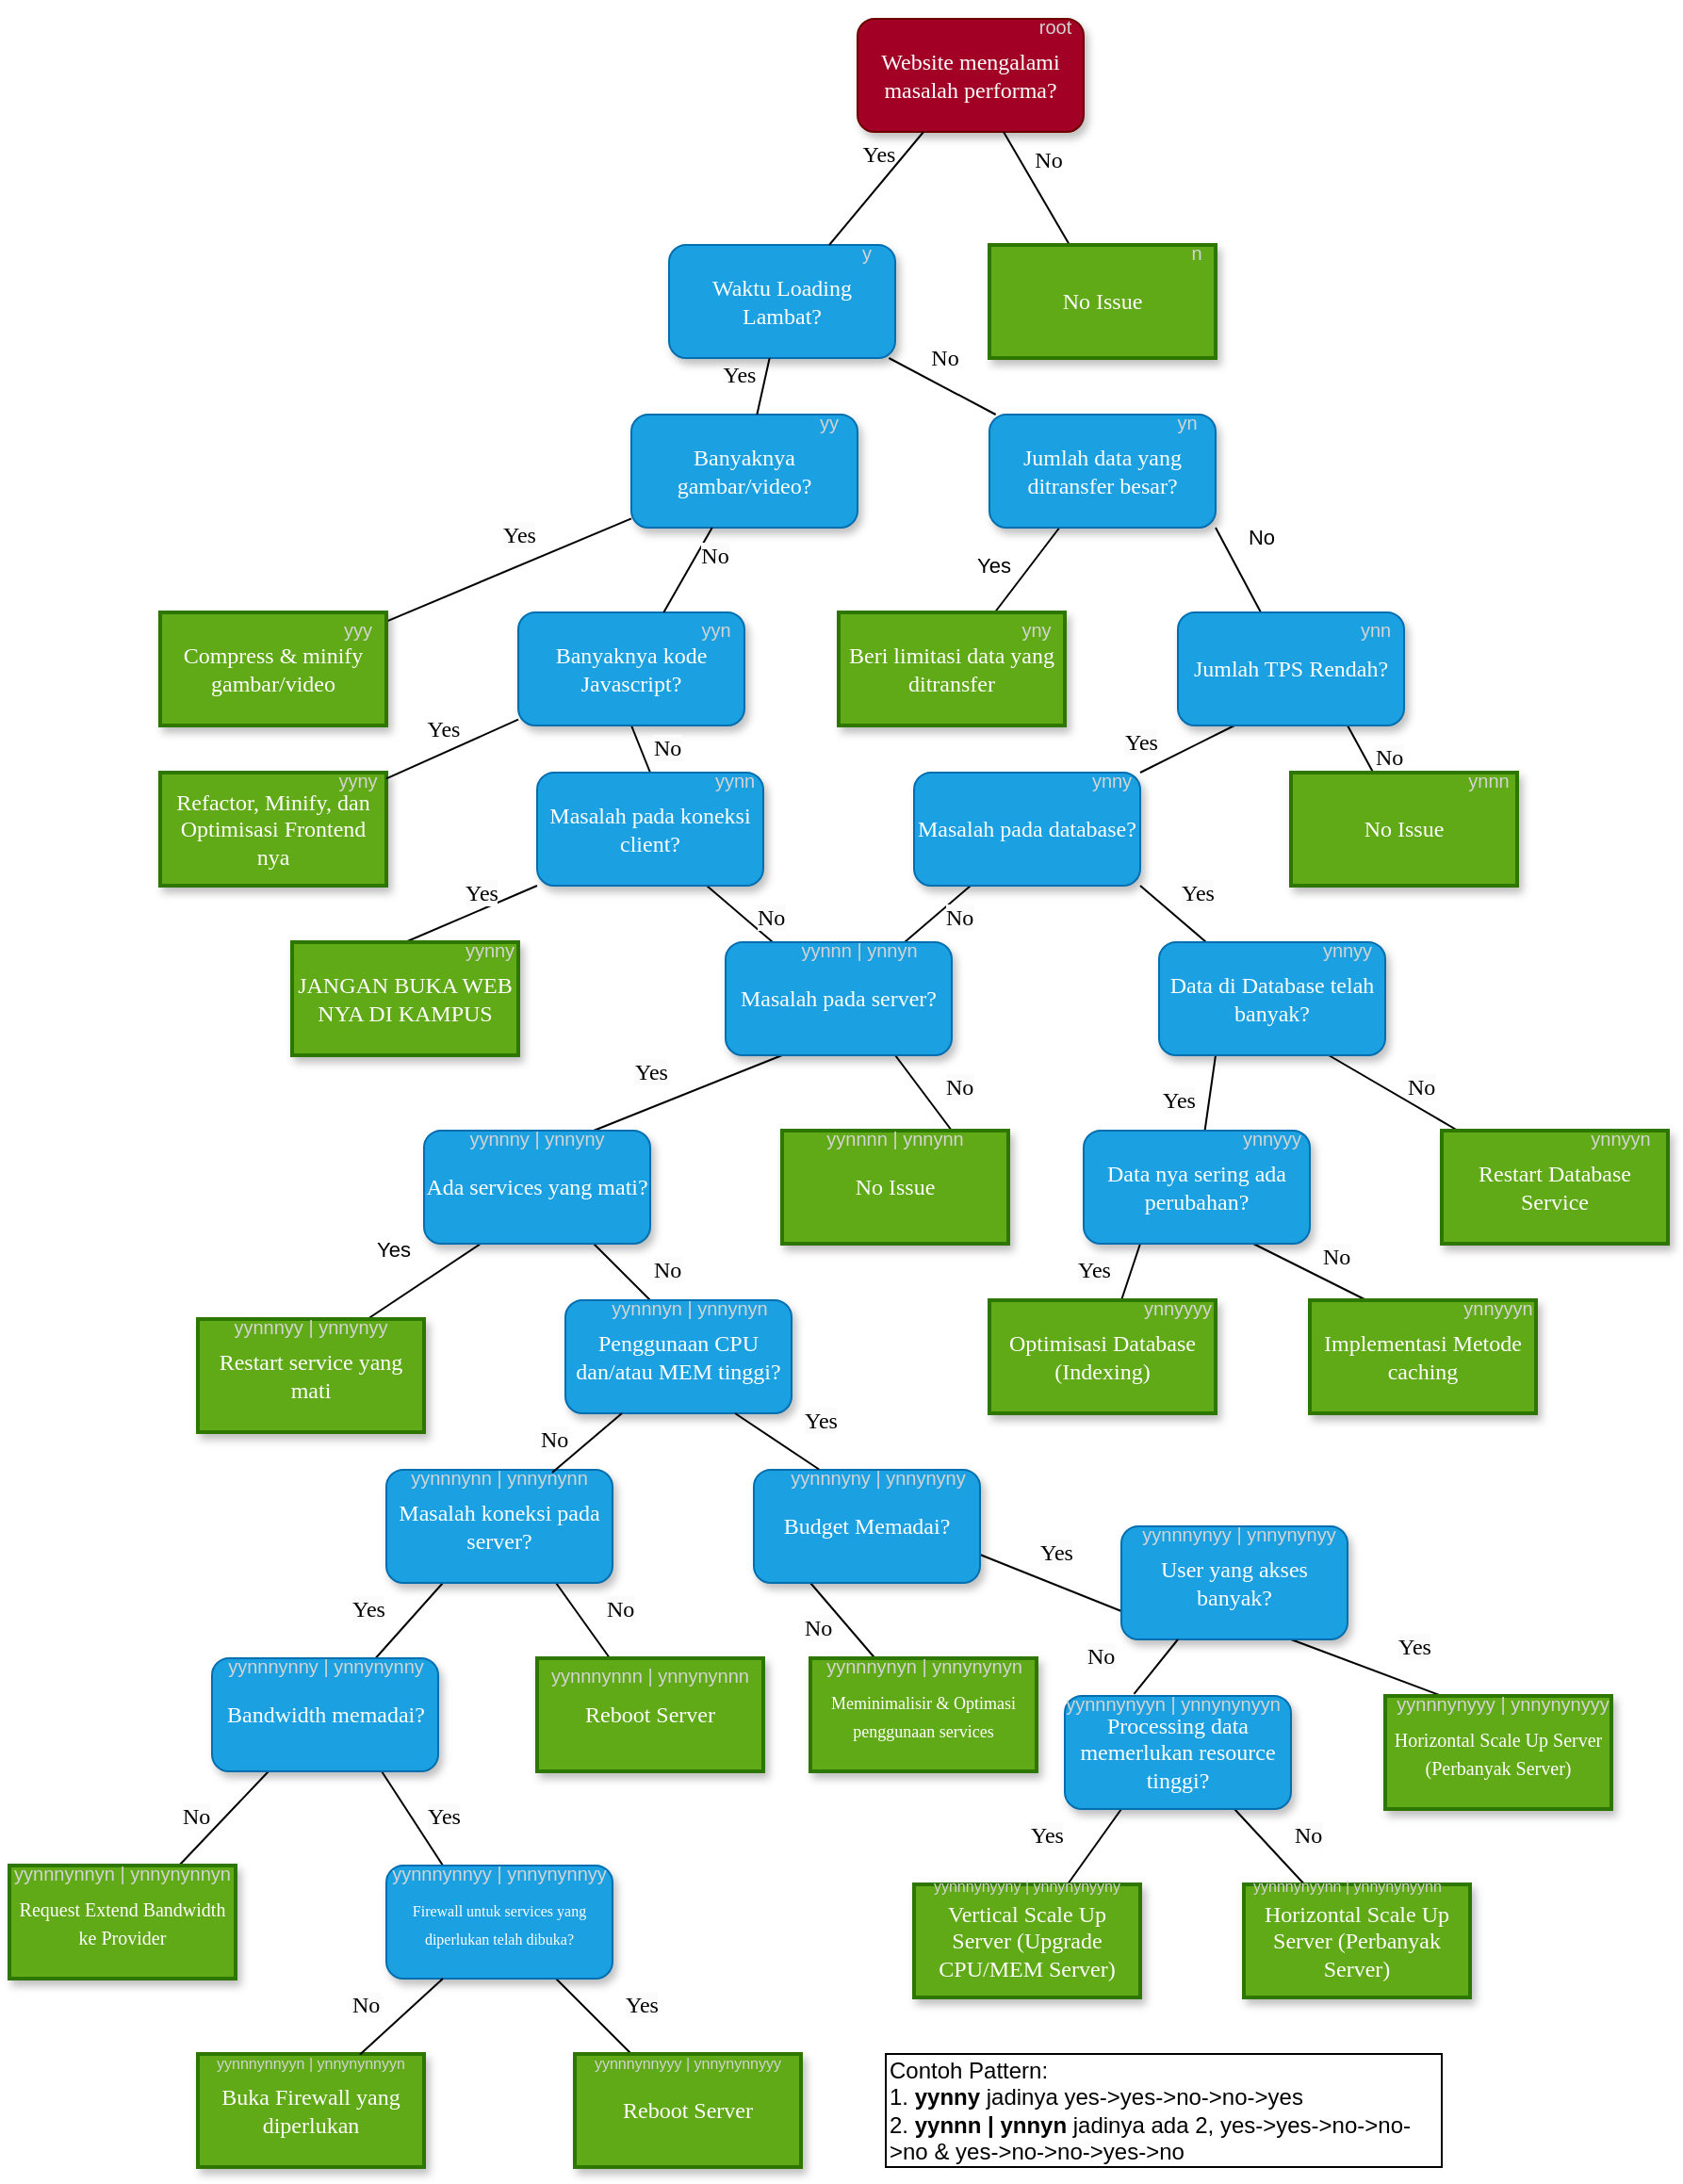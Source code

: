 <mxfile version="22.0.6" type="github">
  <diagram name="Page-1" id="10a91c8b-09ff-31b1-d368-03940ed4cc9e">
    <mxGraphModel dx="792" dy="429" grid="1" gridSize="10" guides="1" tooltips="1" connect="1" arrows="1" fold="1" page="1" pageScale="1" pageWidth="1100" pageHeight="850" background="none" math="0" shadow="0">
      <root>
        <mxCell id="0" />
        <mxCell id="1" parent="0" />
        <mxCell id="62893188c0fa7362-1" value="Website mengalami masalah performa?" style="whiteSpace=wrap;html=1;rounded=1;shadow=1;labelBackgroundColor=none;strokeWidth=1;fontFamily=Verdana;fontSize=12;align=center;fillColor=#a20025;strokeColor=#6F0000;fontColor=#ffffff;" parent="1" vertex="1">
          <mxGeometry x="610" y="50" width="120" height="60" as="geometry" />
        </mxCell>
        <mxCell id="62893188c0fa7362-2" value="&lt;span&gt;Waktu Loading Lambat?&lt;/span&gt;" style="whiteSpace=wrap;html=1;rounded=1;shadow=1;labelBackgroundColor=none;strokeWidth=1;fontFamily=Verdana;fontSize=12;align=center;fillColor=#1ba1e2;fontColor=#ffffff;strokeColor=#006EAF;" parent="1" vertex="1">
          <mxGeometry x="510" y="170" width="120" height="60" as="geometry" />
        </mxCell>
        <mxCell id="62893188c0fa7362-4" value="No" style="rounded=0;html=1;labelBackgroundColor=none;startArrow=none;startFill=0;startSize=5;endArrow=none;endFill=0;endSize=5;jettySize=auto;orthogonalLoop=1;strokeWidth=1;fontFamily=Verdana;fontSize=12" parent="1" source="62893188c0fa7362-1" edge="1">
          <mxGeometry x="-0.3" y="13" relative="1" as="geometry">
            <mxPoint as="offset" />
            <mxPoint x="722.5" y="170" as="targetPoint" />
          </mxGeometry>
        </mxCell>
        <mxCell id="62893188c0fa7362-5" value="Yes" style="rounded=0;html=1;labelBackgroundColor=none;startArrow=none;startFill=0;startSize=5;endArrow=none;endFill=0;endSize=5;jettySize=auto;orthogonalLoop=1;strokeWidth=1;fontFamily=Verdana;fontSize=12" parent="1" source="62893188c0fa7362-1" target="62893188c0fa7362-2" edge="1">
          <mxGeometry x="-0.359" y="-11" relative="1" as="geometry">
            <mxPoint as="offset" />
          </mxGeometry>
        </mxCell>
        <mxCell id="62893188c0fa7362-8" value="&lt;span&gt;Banyaknya gambar/video?&lt;/span&gt;" style="whiteSpace=wrap;html=1;rounded=1;shadow=1;labelBackgroundColor=none;strokeWidth=1;fontFamily=Verdana;fontSize=12;align=center;fillColor=#1ba1e2;fontColor=#ffffff;strokeColor=#006EAF;" parent="1" vertex="1">
          <mxGeometry x="490" y="260" width="120" height="60" as="geometry" />
        </mxCell>
        <mxCell id="rYBxTqaCffbAJavjTUmj-13" style="rounded=0;orthogonalLoop=1;jettySize=auto;html=1;exitX=1;exitY=1;exitDx=0;exitDy=0;endArrow=none;endFill=0;" parent="1" source="62893188c0fa7362-9" target="rYBxTqaCffbAJavjTUmj-6" edge="1">
          <mxGeometry relative="1" as="geometry" />
        </mxCell>
        <mxCell id="rYBxTqaCffbAJavjTUmj-16" value="No" style="edgeLabel;html=1;align=center;verticalAlign=middle;resizable=0;points=[];fontSize=11;fontFamily=Helvetica;fontColor=default;" parent="rYBxTqaCffbAJavjTUmj-13" vertex="1" connectable="0">
          <mxGeometry x="-0.237" y="-2" relative="1" as="geometry">
            <mxPoint x="16" y="-13" as="offset" />
          </mxGeometry>
        </mxCell>
        <mxCell id="rYBxTqaCffbAJavjTUmj-14" style="rounded=0;orthogonalLoop=1;jettySize=auto;html=1;strokeColor=default;endArrow=none;endFill=0;" parent="1" source="62893188c0fa7362-9" target="rYBxTqaCffbAJavjTUmj-3" edge="1">
          <mxGeometry relative="1" as="geometry" />
        </mxCell>
        <mxCell id="rYBxTqaCffbAJavjTUmj-15" value="Yes" style="edgeLabel;html=1;align=center;verticalAlign=middle;resizable=0;points=[];fontSize=11;fontFamily=Helvetica;fontColor=default;" parent="rYBxTqaCffbAJavjTUmj-14" vertex="1" connectable="0">
          <mxGeometry x="-0.042" y="-3" relative="1" as="geometry">
            <mxPoint x="-17" as="offset" />
          </mxGeometry>
        </mxCell>
        <mxCell id="62893188c0fa7362-9" value="&lt;span&gt;Jumlah data yang ditransfer besar?&lt;/span&gt;" style="whiteSpace=wrap;html=1;rounded=1;shadow=1;labelBackgroundColor=none;strokeWidth=1;fontFamily=Verdana;fontSize=12;align=center;fillColor=#1ba1e2;fontColor=#ffffff;strokeColor=#006EAF;" parent="1" vertex="1">
          <mxGeometry x="680" y="260" width="120" height="60" as="geometry" />
        </mxCell>
        <mxCell id="rYBxTqaCffbAJavjTUmj-19" style="edgeStyle=none;shape=connector;rounded=0;orthogonalLoop=1;jettySize=auto;html=1;exitX=0.5;exitY=1;exitDx=0;exitDy=0;entryX=0.5;entryY=0;entryDx=0;entryDy=0;labelBackgroundColor=default;strokeColor=default;align=center;verticalAlign=middle;fontFamily=Helvetica;fontSize=11;fontColor=default;endArrow=none;endFill=0;" parent="1" source="62893188c0fa7362-13" target="rYBxTqaCffbAJavjTUmj-17" edge="1">
          <mxGeometry relative="1" as="geometry" />
        </mxCell>
        <mxCell id="62893188c0fa7362-13" value="&lt;span&gt;Banyaknya kode Javascript?&lt;/span&gt;" style="whiteSpace=wrap;html=1;rounded=1;shadow=1;labelBackgroundColor=none;strokeWidth=1;fontFamily=Verdana;fontSize=12;align=center;fillColor=#1ba1e2;fontColor=#ffffff;strokeColor=#006EAF;" parent="1" vertex="1">
          <mxGeometry x="430" y="365" width="120" height="60" as="geometry" />
        </mxCell>
        <mxCell id="62893188c0fa7362-14" value="Yes" style="rounded=0;html=1;labelBackgroundColor=none;startArrow=none;startFill=0;startSize=5;endArrow=none;endFill=0;endSize=5;jettySize=auto;orthogonalLoop=1;strokeWidth=1;fontFamily=Verdana;fontSize=12" parent="1" source="62893188c0fa7362-2" target="62893188c0fa7362-8" edge="1">
          <mxGeometry x="-0.2" y="-14" relative="1" as="geometry">
            <mxPoint as="offset" />
          </mxGeometry>
        </mxCell>
        <mxCell id="62893188c0fa7362-15" value="No" style="rounded=0;html=1;labelBackgroundColor=none;startArrow=none;startFill=0;startSize=5;endArrow=none;endFill=0;endSize=5;jettySize=auto;orthogonalLoop=1;strokeWidth=1;fontFamily=Verdana;fontSize=12" parent="1" source="62893188c0fa7362-2" target="62893188c0fa7362-9" edge="1">
          <mxGeometry x="-0.2" y="14" relative="1" as="geometry">
            <mxPoint as="offset" />
          </mxGeometry>
        </mxCell>
        <mxCell id="62893188c0fa7362-18" value="Yes" style="rounded=0;html=1;labelBackgroundColor=none;startArrow=none;startFill=0;startSize=5;endArrow=none;endFill=0;endSize=5;jettySize=auto;orthogonalLoop=1;strokeWidth=1;fontFamily=Verdana;fontSize=12" parent="1" source="62893188c0fa7362-20" edge="1">
          <mxGeometry x="-0.217" y="-14" relative="1" as="geometry">
            <mxPoint as="offset" />
            <mxPoint x="261.739" y="395.0" as="targetPoint" />
          </mxGeometry>
        </mxCell>
        <mxCell id="62893188c0fa7362-19" value="&#xa;&lt;span style=&quot;color: rgb(0, 0, 0); font-family: Verdana; font-size: 12px; font-style: normal; font-variant-ligatures: normal; font-variant-caps: normal; font-weight: 400; letter-spacing: normal; orphans: 2; text-align: center; text-indent: 0px; text-transform: none; widows: 2; word-spacing: 0px; -webkit-text-stroke-width: 0px; background-color: rgb(251, 251, 251); text-decoration-thickness: initial; text-decoration-style: initial; text-decoration-color: initial; float: none; display: inline !important;&quot;&gt;No&lt;/span&gt;&#xa;&#xa;" style="rounded=0;html=1;labelBackgroundColor=none;startArrow=none;startFill=0;startSize=5;endArrow=none;endFill=0;endSize=5;jettySize=auto;orthogonalLoop=1;strokeWidth=1;fontFamily=Verdana;fontSize=12" parent="1" source="62893188c0fa7362-8" target="62893188c0fa7362-13" edge="1">
          <mxGeometry x="-0.294" y="12" relative="1" as="geometry">
            <mxPoint as="offset" />
          </mxGeometry>
        </mxCell>
        <mxCell id="62893188c0fa7362-22" value="Refactor, Minify, dan Optimisasi Frontend nya" style="whiteSpace=wrap;html=1;rounded=0;shadow=1;labelBackgroundColor=none;strokeWidth=2;fontFamily=Verdana;fontSize=12;align=center;fillColor=#60a917;fontColor=#ffffff;strokeColor=#2D7600;" parent="1" vertex="1">
          <mxGeometry x="240" y="450" width="120" height="60" as="geometry" />
        </mxCell>
        <mxCell id="62893188c0fa7362-26" value="Yes" style="rounded=0;html=1;labelBackgroundColor=none;startArrow=none;startFill=0;startSize=5;endArrow=none;endFill=0;endSize=5;jettySize=auto;orthogonalLoop=1;strokeWidth=1;fontFamily=Verdana;fontSize=12" parent="1" source="62893188c0fa7362-13" target="62893188c0fa7362-22" edge="1">
          <mxGeometry x="0.003" y="-12" relative="1" as="geometry">
            <mxPoint as="offset" />
          </mxGeometry>
        </mxCell>
        <mxCell id="rYBxTqaCffbAJavjTUmj-3" value="Beri limitasi data yang ditransfer" style="whiteSpace=wrap;html=1;rounded=0;shadow=1;labelBackgroundColor=none;strokeWidth=2;fontFamily=Verdana;fontSize=12;align=center;fillColor=#60a917;fontColor=#ffffff;strokeColor=#2D7600;" parent="1" vertex="1">
          <mxGeometry x="600" y="365" width="120" height="60" as="geometry" />
        </mxCell>
        <mxCell id="rYBxTqaCffbAJavjTUmj-29" style="edgeStyle=none;shape=connector;rounded=0;orthogonalLoop=1;jettySize=auto;html=1;exitX=0.25;exitY=1;exitDx=0;exitDy=0;labelBackgroundColor=default;strokeColor=default;align=center;verticalAlign=middle;fontFamily=Helvetica;fontSize=11;fontColor=default;endArrow=none;endFill=0;" parent="1" source="rYBxTqaCffbAJavjTUmj-6" target="rYBxTqaCffbAJavjTUmj-27" edge="1">
          <mxGeometry relative="1" as="geometry" />
        </mxCell>
        <mxCell id="rYBxTqaCffbAJavjTUmj-44" style="edgeStyle=none;shape=connector;rounded=0;orthogonalLoop=1;jettySize=auto;html=1;exitX=0.75;exitY=1;exitDx=0;exitDy=0;labelBackgroundColor=default;strokeColor=default;align=center;verticalAlign=middle;fontFamily=Helvetica;fontSize=11;fontColor=default;endArrow=none;endFill=0;" parent="1" source="rYBxTqaCffbAJavjTUmj-6" target="rYBxTqaCffbAJavjTUmj-43" edge="1">
          <mxGeometry relative="1" as="geometry" />
        </mxCell>
        <mxCell id="rYBxTqaCffbAJavjTUmj-6" value="Jumlah TPS Rendah?" style="whiteSpace=wrap;html=1;rounded=1;shadow=1;labelBackgroundColor=none;strokeWidth=1;fontFamily=Verdana;fontSize=12;align=center;fillColor=#1ba1e2;fontColor=#ffffff;strokeColor=#006EAF;" parent="1" vertex="1">
          <mxGeometry x="780" y="365" width="120" height="60" as="geometry" />
        </mxCell>
        <mxCell id="rYBxTqaCffbAJavjTUmj-24" style="edgeStyle=none;shape=connector;rounded=0;orthogonalLoop=1;jettySize=auto;html=1;exitX=0;exitY=1;exitDx=0;exitDy=0;entryX=0.5;entryY=0;entryDx=0;entryDy=0;labelBackgroundColor=default;strokeColor=default;align=center;verticalAlign=middle;fontFamily=Helvetica;fontSize=11;fontColor=default;endArrow=none;endFill=0;" parent="1" source="rYBxTqaCffbAJavjTUmj-17" target="rYBxTqaCffbAJavjTUmj-23" edge="1">
          <mxGeometry relative="1" as="geometry" />
        </mxCell>
        <mxCell id="rYBxTqaCffbAJavjTUmj-38" style="edgeStyle=none;shape=connector;rounded=0;orthogonalLoop=1;jettySize=auto;html=1;exitX=0.75;exitY=1;exitDx=0;exitDy=0;labelBackgroundColor=default;strokeColor=default;align=center;verticalAlign=middle;fontFamily=Helvetica;fontSize=11;fontColor=default;endArrow=none;endFill=0;" parent="1" source="rYBxTqaCffbAJavjTUmj-17" target="rYBxTqaCffbAJavjTUmj-36" edge="1">
          <mxGeometry relative="1" as="geometry" />
        </mxCell>
        <mxCell id="rYBxTqaCffbAJavjTUmj-17" value="Masalah pada koneksi client?" style="whiteSpace=wrap;html=1;rounded=1;shadow=1;labelBackgroundColor=none;strokeWidth=1;fontFamily=Verdana;fontSize=12;align=center;fillColor=#1ba1e2;fontColor=#ffffff;strokeColor=#006EAF;" parent="1" vertex="1">
          <mxGeometry x="440" y="450" width="120" height="60" as="geometry" />
        </mxCell>
        <mxCell id="rYBxTqaCffbAJavjTUmj-18" value="" style="rounded=0;html=1;labelBackgroundColor=none;startArrow=none;startFill=0;startSize=5;endArrow=none;endFill=0;endSize=5;jettySize=auto;orthogonalLoop=1;strokeWidth=1;fontFamily=Verdana;fontSize=12" parent="1" source="62893188c0fa7362-8" target="62893188c0fa7362-20" edge="1">
          <mxGeometry x="-0.217" y="-14" relative="1" as="geometry">
            <mxPoint as="offset" />
            <mxPoint x="490" y="312" as="sourcePoint" />
            <mxPoint x="261.739" y="395.0" as="targetPoint" />
          </mxGeometry>
        </mxCell>
        <mxCell id="62893188c0fa7362-20" value="Compress &amp;amp; minify gambar/video" style="whiteSpace=wrap;html=1;rounded=0;shadow=1;labelBackgroundColor=none;strokeWidth=2;fontFamily=Verdana;fontSize=12;align=center;fillColor=#60a917;fontColor=#ffffff;strokeColor=#2D7600;" parent="1" vertex="1">
          <mxGeometry x="240" y="365" width="120" height="60" as="geometry" />
        </mxCell>
        <mxCell id="rYBxTqaCffbAJavjTUmj-21" value="&lt;br style=&quot;border-color: var(--border-color); color: rgb(0, 0, 0); font-family: Verdana; font-size: 12px; font-style: normal; font-variant-ligatures: normal; font-variant-caps: normal; font-weight: 400; letter-spacing: normal; orphans: 2; text-align: center; text-indent: 0px; text-transform: none; widows: 2; word-spacing: 0px; -webkit-text-stroke-width: 0px; background-color: rgb(251, 251, 251); text-decoration-thickness: initial; text-decoration-style: initial; text-decoration-color: initial;&quot;&gt;&lt;span style=&quot;border-color: var(--border-color); color: rgb(0, 0, 0); font-family: Verdana; font-size: 12px; font-style: normal; font-variant-ligatures: normal; font-variant-caps: normal; font-weight: 400; letter-spacing: normal; orphans: 2; text-align: center; text-indent: 0px; text-transform: none; widows: 2; word-spacing: 0px; -webkit-text-stroke-width: 0px; text-decoration-thickness: initial; text-decoration-style: initial; text-decoration-color: initial; background-color: rgb(251, 251, 251); float: none; display: inline !important;&quot;&gt;No&lt;/span&gt;&lt;br style=&quot;border-color: var(--border-color); color: rgb(0, 0, 0); font-family: Verdana; font-size: 12px; font-style: normal; font-variant-ligatures: normal; font-variant-caps: normal; font-weight: 400; letter-spacing: normal; orphans: 2; text-align: center; text-indent: 0px; text-transform: none; widows: 2; word-spacing: 0px; -webkit-text-stroke-width: 0px; background-color: rgb(251, 251, 251); text-decoration-thickness: initial; text-decoration-style: initial; text-decoration-color: initial;&quot;&gt;" style="text;whiteSpace=wrap;html=1;fontSize=11;fontFamily=Helvetica;fontColor=default;" parent="1" vertex="1">
          <mxGeometry x="500" y="410" width="30" height="40" as="geometry" />
        </mxCell>
        <mxCell id="rYBxTqaCffbAJavjTUmj-22" value="No Issue" style="whiteSpace=wrap;html=1;rounded=0;shadow=1;labelBackgroundColor=none;strokeWidth=2;fontFamily=Verdana;fontSize=12;align=center;fillColor=#60a917;fontColor=#ffffff;strokeColor=#2D7600;" parent="1" vertex="1">
          <mxGeometry x="680" y="170" width="120" height="60" as="geometry" />
        </mxCell>
        <mxCell id="rYBxTqaCffbAJavjTUmj-23" value="JANGAN BUKA WEB NYA DI KAMPUS" style="whiteSpace=wrap;html=1;rounded=0;shadow=1;labelBackgroundColor=none;strokeWidth=2;fontFamily=Verdana;fontSize=12;align=center;fillColor=#60a917;fontColor=#ffffff;strokeColor=#2D7600;" parent="1" vertex="1">
          <mxGeometry x="310" y="540" width="120" height="60" as="geometry" />
        </mxCell>
        <mxCell id="rYBxTqaCffbAJavjTUmj-25" value="&lt;span style=&quot;color: rgb(0, 0, 0); font-family: Verdana; font-size: 12px; font-style: normal; font-variant-ligatures: normal; font-variant-caps: normal; font-weight: 400; letter-spacing: normal; orphans: 2; text-align: center; text-indent: 0px; text-transform: none; widows: 2; word-spacing: 0px; -webkit-text-stroke-width: 0px; background-color: rgb(251, 251, 251); text-decoration-thickness: initial; text-decoration-style: initial; text-decoration-color: initial; float: none; display: inline !important;&quot;&gt;Yes&lt;/span&gt;" style="text;whiteSpace=wrap;html=1;fontSize=11;fontFamily=Helvetica;fontColor=default;" parent="1" vertex="1">
          <mxGeometry x="400" y="500" width="50" height="40" as="geometry" />
        </mxCell>
        <mxCell id="rYBxTqaCffbAJavjTUmj-35" style="edgeStyle=none;shape=connector;rounded=0;orthogonalLoop=1;jettySize=auto;html=1;exitX=1;exitY=1;exitDx=0;exitDy=0;labelBackgroundColor=default;strokeColor=default;align=center;verticalAlign=middle;fontFamily=Helvetica;fontSize=11;fontColor=default;endArrow=none;endFill=0;" parent="1" source="rYBxTqaCffbAJavjTUmj-27" target="rYBxTqaCffbAJavjTUmj-34" edge="1">
          <mxGeometry relative="1" as="geometry" />
        </mxCell>
        <mxCell id="rYBxTqaCffbAJavjTUmj-37" style="edgeStyle=none;shape=connector;rounded=0;orthogonalLoop=1;jettySize=auto;html=1;exitX=0.25;exitY=1;exitDx=0;exitDy=0;labelBackgroundColor=default;strokeColor=default;align=center;verticalAlign=middle;fontFamily=Helvetica;fontSize=11;fontColor=default;endArrow=none;endFill=0;" parent="1" source="rYBxTqaCffbAJavjTUmj-27" target="rYBxTqaCffbAJavjTUmj-36" edge="1">
          <mxGeometry relative="1" as="geometry" />
        </mxCell>
        <mxCell id="rYBxTqaCffbAJavjTUmj-27" value="Masalah pada database?" style="whiteSpace=wrap;html=1;rounded=1;shadow=1;labelBackgroundColor=none;strokeWidth=1;fontFamily=Verdana;fontSize=12;align=center;fillColor=#1ba1e2;fontColor=#ffffff;strokeColor=#006EAF;" parent="1" vertex="1">
          <mxGeometry x="640" y="450" width="120" height="60" as="geometry" />
        </mxCell>
        <mxCell id="rYBxTqaCffbAJavjTUmj-30" value="&lt;span style=&quot;color: rgb(0, 0, 0); font-family: Verdana; font-size: 12px; font-style: normal; font-variant-ligatures: normal; font-variant-caps: normal; font-weight: 400; letter-spacing: normal; orphans: 2; text-align: center; text-indent: 0px; text-transform: none; widows: 2; word-spacing: 0px; -webkit-text-stroke-width: 0px; background-color: rgb(251, 251, 251); text-decoration-thickness: initial; text-decoration-style: initial; text-decoration-color: initial; float: none; display: inline !important;&quot;&gt;Yes&lt;/span&gt;" style="text;whiteSpace=wrap;html=1;fontSize=11;fontFamily=Helvetica;fontColor=default;" parent="1" vertex="1">
          <mxGeometry x="750" y="420" width="30" height="30" as="geometry" />
        </mxCell>
        <mxCell id="rYBxTqaCffbAJavjTUmj-47" style="edgeStyle=none;shape=connector;rounded=0;orthogonalLoop=1;jettySize=auto;html=1;exitX=0.25;exitY=1;exitDx=0;exitDy=0;labelBackgroundColor=default;strokeColor=default;align=center;verticalAlign=middle;fontFamily=Helvetica;fontSize=11;fontColor=default;endArrow=none;endFill=0;" parent="1" source="rYBxTqaCffbAJavjTUmj-34" target="rYBxTqaCffbAJavjTUmj-46" edge="1">
          <mxGeometry relative="1" as="geometry" />
        </mxCell>
        <mxCell id="rYBxTqaCffbAJavjTUmj-49" style="edgeStyle=none;shape=connector;rounded=0;orthogonalLoop=1;jettySize=auto;html=1;exitX=0.75;exitY=1;exitDx=0;exitDy=0;labelBackgroundColor=default;strokeColor=default;align=center;verticalAlign=middle;fontFamily=Helvetica;fontSize=11;fontColor=default;endArrow=none;endFill=0;" parent="1" source="rYBxTqaCffbAJavjTUmj-34" target="rYBxTqaCffbAJavjTUmj-48" edge="1">
          <mxGeometry relative="1" as="geometry" />
        </mxCell>
        <mxCell id="rYBxTqaCffbAJavjTUmj-34" value="Data di Database telah banyak?" style="whiteSpace=wrap;html=1;rounded=1;shadow=1;labelBackgroundColor=none;strokeWidth=1;fontFamily=Verdana;fontSize=12;align=center;fillColor=#1ba1e2;fontColor=#ffffff;strokeColor=#006EAF;" parent="1" vertex="1">
          <mxGeometry x="770" y="540" width="120" height="60" as="geometry" />
        </mxCell>
        <mxCell id="rYBxTqaCffbAJavjTUmj-64" style="edgeStyle=none;shape=connector;rounded=0;orthogonalLoop=1;jettySize=auto;html=1;exitX=0.75;exitY=1;exitDx=0;exitDy=0;entryX=0.75;entryY=0;entryDx=0;entryDy=0;labelBackgroundColor=default;strokeColor=default;align=center;verticalAlign=middle;fontFamily=Helvetica;fontSize=11;fontColor=default;endArrow=none;endFill=0;" parent="1" source="rYBxTqaCffbAJavjTUmj-36" target="rYBxTqaCffbAJavjTUmj-63" edge="1">
          <mxGeometry relative="1" as="geometry" />
        </mxCell>
        <mxCell id="rYBxTqaCffbAJavjTUmj-65" style="edgeStyle=none;shape=connector;rounded=0;orthogonalLoop=1;jettySize=auto;html=1;exitX=0.25;exitY=1;exitDx=0;exitDy=0;entryX=0.75;entryY=0;entryDx=0;entryDy=0;labelBackgroundColor=default;strokeColor=default;align=center;verticalAlign=middle;fontFamily=Helvetica;fontSize=11;fontColor=default;endArrow=none;endFill=0;" parent="1" source="rYBxTqaCffbAJavjTUmj-36" target="rYBxTqaCffbAJavjTUmj-62" edge="1">
          <mxGeometry relative="1" as="geometry" />
        </mxCell>
        <mxCell id="rYBxTqaCffbAJavjTUmj-36" value="Masalah pada server?" style="whiteSpace=wrap;html=1;rounded=1;shadow=1;labelBackgroundColor=none;strokeWidth=1;fontFamily=Verdana;fontSize=12;align=center;fillColor=#1ba1e2;fontColor=#ffffff;strokeColor=#006EAF;" parent="1" vertex="1">
          <mxGeometry x="540" y="540" width="120" height="60" as="geometry" />
        </mxCell>
        <mxCell id="rYBxTqaCffbAJavjTUmj-40" value="" style="edgeStyle=none;shape=connector;rounded=0;orthogonalLoop=1;jettySize=auto;html=1;labelBackgroundColor=default;strokeColor=default;align=center;verticalAlign=middle;fontFamily=Helvetica;fontSize=11;fontColor=default;endArrow=none;endFill=0;" parent="1" source="rYBxTqaCffbAJavjTUmj-39" target="rYBxTqaCffbAJavjTUmj-36" edge="1">
          <mxGeometry relative="1" as="geometry" />
        </mxCell>
        <mxCell id="rYBxTqaCffbAJavjTUmj-39" value="&lt;br style=&quot;border-color: var(--border-color); color: rgb(0, 0, 0); font-family: Verdana; font-size: 12px; font-style: normal; font-variant-ligatures: normal; font-variant-caps: normal; font-weight: 400; letter-spacing: normal; orphans: 2; text-align: center; text-indent: 0px; text-transform: none; widows: 2; word-spacing: 0px; -webkit-text-stroke-width: 0px; background-color: rgb(251, 251, 251); text-decoration-thickness: initial; text-decoration-style: initial; text-decoration-color: initial;&quot;&gt;&lt;span style=&quot;border-color: var(--border-color); color: rgb(0, 0, 0); font-family: Verdana; font-size: 12px; font-style: normal; font-variant-ligatures: normal; font-variant-caps: normal; font-weight: 400; letter-spacing: normal; orphans: 2; text-align: center; text-indent: 0px; text-transform: none; widows: 2; word-spacing: 0px; -webkit-text-stroke-width: 0px; text-decoration-thickness: initial; text-decoration-style: initial; text-decoration-color: initial; background-color: rgb(251, 251, 251); float: none; display: inline !important;&quot;&gt;No&lt;/span&gt;&lt;br style=&quot;border-color: var(--border-color); color: rgb(0, 0, 0); font-family: Verdana; font-size: 12px; font-style: normal; font-variant-ligatures: normal; font-variant-caps: normal; font-weight: 400; letter-spacing: normal; orphans: 2; text-align: center; text-indent: 0px; text-transform: none; widows: 2; word-spacing: 0px; -webkit-text-stroke-width: 0px; background-color: rgb(251, 251, 251); text-decoration-thickness: initial; text-decoration-style: initial; text-decoration-color: initial;&quot;&gt;" style="text;whiteSpace=wrap;html=1;fontSize=11;fontFamily=Helvetica;fontColor=default;" parent="1" vertex="1">
          <mxGeometry x="555" y="500" width="30" height="40" as="geometry" />
        </mxCell>
        <mxCell id="rYBxTqaCffbAJavjTUmj-41" value="&lt;span style=&quot;color: rgb(0, 0, 0); font-family: Verdana; font-size: 12px; font-style: normal; font-variant-ligatures: normal; font-variant-caps: normal; font-weight: 400; letter-spacing: normal; orphans: 2; text-align: center; text-indent: 0px; text-transform: none; widows: 2; word-spacing: 0px; -webkit-text-stroke-width: 0px; background-color: rgb(251, 251, 251); text-decoration-thickness: initial; text-decoration-style: initial; text-decoration-color: initial; float: none; display: inline !important;&quot;&gt;Yes&lt;/span&gt;" style="text;whiteSpace=wrap;html=1;fontSize=11;fontFamily=Helvetica;fontColor=default;" parent="1" vertex="1">
          <mxGeometry x="780" y="500" width="30" height="30" as="geometry" />
        </mxCell>
        <mxCell id="rYBxTqaCffbAJavjTUmj-42" value="&lt;br style=&quot;border-color: var(--border-color); color: rgb(0, 0, 0); font-family: Verdana; font-size: 12px; font-style: normal; font-variant-ligatures: normal; font-variant-caps: normal; font-weight: 400; letter-spacing: normal; orphans: 2; text-align: center; text-indent: 0px; text-transform: none; widows: 2; word-spacing: 0px; -webkit-text-stroke-width: 0px; background-color: rgb(251, 251, 251); text-decoration-thickness: initial; text-decoration-style: initial; text-decoration-color: initial;&quot;&gt;&lt;span style=&quot;border-color: var(--border-color); color: rgb(0, 0, 0); font-family: Verdana; font-size: 12px; font-style: normal; font-variant-ligatures: normal; font-variant-caps: normal; font-weight: 400; letter-spacing: normal; orphans: 2; text-align: center; text-indent: 0px; text-transform: none; widows: 2; word-spacing: 0px; -webkit-text-stroke-width: 0px; text-decoration-thickness: initial; text-decoration-style: initial; text-decoration-color: initial; background-color: rgb(251, 251, 251); float: none; display: inline !important;&quot;&gt;No&lt;/span&gt;&lt;br style=&quot;border-color: var(--border-color); color: rgb(0, 0, 0); font-family: Verdana; font-size: 12px; font-style: normal; font-variant-ligatures: normal; font-variant-caps: normal; font-weight: 400; letter-spacing: normal; orphans: 2; text-align: center; text-indent: 0px; text-transform: none; widows: 2; word-spacing: 0px; -webkit-text-stroke-width: 0px; background-color: rgb(251, 251, 251); text-decoration-thickness: initial; text-decoration-style: initial; text-decoration-color: initial;&quot;&gt;" style="text;whiteSpace=wrap;html=1;fontSize=11;fontFamily=Helvetica;fontColor=default;" parent="1" vertex="1">
          <mxGeometry x="655" y="500" width="35" height="40" as="geometry" />
        </mxCell>
        <mxCell id="rYBxTqaCffbAJavjTUmj-43" value="No Issue" style="whiteSpace=wrap;html=1;rounded=0;shadow=1;labelBackgroundColor=none;strokeWidth=2;fontFamily=Verdana;fontSize=12;align=center;fillColor=#60a917;fontColor=#ffffff;strokeColor=#2D7600;" parent="1" vertex="1">
          <mxGeometry x="840" y="450" width="120" height="60" as="geometry" />
        </mxCell>
        <mxCell id="rYBxTqaCffbAJavjTUmj-45" value="&lt;br style=&quot;border-color: var(--border-color); color: rgb(0, 0, 0); font-family: Verdana; font-size: 12px; font-style: normal; font-variant-ligatures: normal; font-variant-caps: normal; font-weight: 400; letter-spacing: normal; orphans: 2; text-align: center; text-indent: 0px; text-transform: none; widows: 2; word-spacing: 0px; -webkit-text-stroke-width: 0px; background-color: rgb(251, 251, 251); text-decoration-thickness: initial; text-decoration-style: initial; text-decoration-color: initial;&quot;&gt;&lt;span style=&quot;border-color: var(--border-color); color: rgb(0, 0, 0); font-family: Verdana; font-size: 12px; font-style: normal; font-variant-ligatures: normal; font-variant-caps: normal; font-weight: 400; letter-spacing: normal; orphans: 2; text-align: center; text-indent: 0px; text-transform: none; widows: 2; word-spacing: 0px; -webkit-text-stroke-width: 0px; text-decoration-thickness: initial; text-decoration-style: initial; text-decoration-color: initial; background-color: rgb(251, 251, 251); float: none; display: inline !important;&quot;&gt;No&lt;/span&gt;&lt;br style=&quot;border-color: var(--border-color); color: rgb(0, 0, 0); font-family: Verdana; font-size: 12px; font-style: normal; font-variant-ligatures: normal; font-variant-caps: normal; font-weight: 400; letter-spacing: normal; orphans: 2; text-align: center; text-indent: 0px; text-transform: none; widows: 2; word-spacing: 0px; -webkit-text-stroke-width: 0px; background-color: rgb(251, 251, 251); text-decoration-thickness: initial; text-decoration-style: initial; text-decoration-color: initial;&quot;&gt;" style="text;whiteSpace=wrap;html=1;fontSize=11;fontFamily=Helvetica;fontColor=default;" parent="1" vertex="1">
          <mxGeometry x="882.5" y="415" width="35" height="40" as="geometry" />
        </mxCell>
        <mxCell id="rYBxTqaCffbAJavjTUmj-56" style="edgeStyle=none;shape=connector;rounded=0;orthogonalLoop=1;jettySize=auto;html=1;exitX=0.25;exitY=1;exitDx=0;exitDy=0;labelBackgroundColor=default;strokeColor=default;align=center;verticalAlign=middle;fontFamily=Helvetica;fontSize=11;fontColor=default;endArrow=none;endFill=0;" parent="1" source="rYBxTqaCffbAJavjTUmj-46" target="rYBxTqaCffbAJavjTUmj-55" edge="1">
          <mxGeometry relative="1" as="geometry" />
        </mxCell>
        <mxCell id="rYBxTqaCffbAJavjTUmj-58" style="edgeStyle=none;shape=connector;rounded=0;orthogonalLoop=1;jettySize=auto;html=1;exitX=0.75;exitY=1;exitDx=0;exitDy=0;entryX=0.25;entryY=0;entryDx=0;entryDy=0;labelBackgroundColor=default;strokeColor=default;align=center;verticalAlign=middle;fontFamily=Helvetica;fontSize=11;fontColor=default;endArrow=none;endFill=0;" parent="1" source="rYBxTqaCffbAJavjTUmj-46" target="rYBxTqaCffbAJavjTUmj-54" edge="1">
          <mxGeometry relative="1" as="geometry" />
        </mxCell>
        <mxCell id="rYBxTqaCffbAJavjTUmj-46" value="Data nya sering ada perubahan?" style="whiteSpace=wrap;html=1;rounded=1;shadow=1;labelBackgroundColor=none;strokeWidth=1;fontFamily=Verdana;fontSize=12;align=center;fillColor=#1ba1e2;fontColor=#ffffff;strokeColor=#006EAF;" parent="1" vertex="1">
          <mxGeometry x="730" y="640" width="120" height="60" as="geometry" />
        </mxCell>
        <mxCell id="rYBxTqaCffbAJavjTUmj-48" value="Restart Database Service" style="whiteSpace=wrap;html=1;rounded=0;shadow=1;labelBackgroundColor=none;strokeWidth=2;fontFamily=Verdana;fontSize=12;align=center;fillColor=#60a917;fontColor=#ffffff;strokeColor=#2D7600;" parent="1" vertex="1">
          <mxGeometry x="920" y="640" width="120" height="60" as="geometry" />
        </mxCell>
        <mxCell id="rYBxTqaCffbAJavjTUmj-50" value="&lt;span style=&quot;color: rgb(0, 0, 0); font-family: Verdana; font-size: 12px; font-style: normal; font-variant-ligatures: normal; font-variant-caps: normal; font-weight: 400; letter-spacing: normal; orphans: 2; text-align: center; text-indent: 0px; text-transform: none; widows: 2; word-spacing: 0px; -webkit-text-stroke-width: 0px; background-color: rgb(251, 251, 251); text-decoration-thickness: initial; text-decoration-style: initial; text-decoration-color: initial; float: none; display: inline !important;&quot;&gt;Yes&lt;/span&gt;" style="text;whiteSpace=wrap;html=1;fontSize=11;fontFamily=Helvetica;fontColor=default;" parent="1" vertex="1">
          <mxGeometry x="770" y="610" width="30" height="30" as="geometry" />
        </mxCell>
        <mxCell id="rYBxTqaCffbAJavjTUmj-51" value="&lt;br style=&quot;border-color: var(--border-color); color: rgb(0, 0, 0); font-family: Verdana; font-size: 12px; font-style: normal; font-variant-ligatures: normal; font-variant-caps: normal; font-weight: 400; letter-spacing: normal; orphans: 2; text-align: center; text-indent: 0px; text-transform: none; widows: 2; word-spacing: 0px; -webkit-text-stroke-width: 0px; background-color: rgb(251, 251, 251); text-decoration-thickness: initial; text-decoration-style: initial; text-decoration-color: initial;&quot;&gt;&lt;span style=&quot;border-color: var(--border-color); color: rgb(0, 0, 0); font-family: Verdana; font-size: 12px; font-style: normal; font-variant-ligatures: normal; font-variant-caps: normal; font-weight: 400; letter-spacing: normal; orphans: 2; text-align: center; text-indent: 0px; text-transform: none; widows: 2; word-spacing: 0px; -webkit-text-stroke-width: 0px; text-decoration-thickness: initial; text-decoration-style: initial; text-decoration-color: initial; background-color: rgb(251, 251, 251); float: none; display: inline !important;&quot;&gt;No&lt;/span&gt;&lt;br style=&quot;border-color: var(--border-color); color: rgb(0, 0, 0); font-family: Verdana; font-size: 12px; font-style: normal; font-variant-ligatures: normal; font-variant-caps: normal; font-weight: 400; letter-spacing: normal; orphans: 2; text-align: center; text-indent: 0px; text-transform: none; widows: 2; word-spacing: 0px; -webkit-text-stroke-width: 0px; background-color: rgb(251, 251, 251); text-decoration-thickness: initial; text-decoration-style: initial; text-decoration-color: initial;&quot;&gt;" style="text;whiteSpace=wrap;html=1;fontSize=11;fontFamily=Helvetica;fontColor=default;" parent="1" vertex="1">
          <mxGeometry x="900" y="590" width="35" height="40" as="geometry" />
        </mxCell>
        <mxCell id="rYBxTqaCffbAJavjTUmj-54" value="Implementasi Metode caching" style="whiteSpace=wrap;html=1;rounded=0;shadow=1;labelBackgroundColor=none;strokeWidth=2;fontFamily=Verdana;fontSize=12;align=center;fillColor=#60a917;fontColor=#ffffff;strokeColor=#2D7600;" parent="1" vertex="1">
          <mxGeometry x="850" y="730" width="120" height="60" as="geometry" />
        </mxCell>
        <mxCell id="rYBxTqaCffbAJavjTUmj-55" value="Optimisasi Database (Indexing)" style="whiteSpace=wrap;html=1;rounded=0;shadow=1;labelBackgroundColor=none;strokeWidth=2;fontFamily=Verdana;fontSize=12;align=center;fillColor=#60a917;fontColor=#ffffff;strokeColor=#2D7600;" parent="1" vertex="1">
          <mxGeometry x="680" y="730" width="120" height="60" as="geometry" />
        </mxCell>
        <mxCell id="rYBxTqaCffbAJavjTUmj-60" value="&lt;span style=&quot;color: rgb(0, 0, 0); font-family: Verdana; font-size: 12px; font-style: normal; font-variant-ligatures: normal; font-variant-caps: normal; font-weight: 400; letter-spacing: normal; orphans: 2; text-align: center; text-indent: 0px; text-transform: none; widows: 2; word-spacing: 0px; -webkit-text-stroke-width: 0px; background-color: rgb(251, 251, 251); text-decoration-thickness: initial; text-decoration-style: initial; text-decoration-color: initial; float: none; display: inline !important;&quot;&gt;Yes&lt;/span&gt;" style="text;whiteSpace=wrap;html=1;fontSize=11;fontFamily=Helvetica;fontColor=default;" parent="1" vertex="1">
          <mxGeometry x="725" y="700" width="30" height="30" as="geometry" />
        </mxCell>
        <mxCell id="rYBxTqaCffbAJavjTUmj-61" value="&lt;br style=&quot;border-color: var(--border-color); color: rgb(0, 0, 0); font-family: Verdana; font-size: 12px; font-style: normal; font-variant-ligatures: normal; font-variant-caps: normal; font-weight: 400; letter-spacing: normal; orphans: 2; text-align: center; text-indent: 0px; text-transform: none; widows: 2; word-spacing: 0px; -webkit-text-stroke-width: 0px; background-color: rgb(251, 251, 251); text-decoration-thickness: initial; text-decoration-style: initial; text-decoration-color: initial;&quot;&gt;&lt;span style=&quot;border-color: var(--border-color); color: rgb(0, 0, 0); font-family: Verdana; font-size: 12px; font-style: normal; font-variant-ligatures: normal; font-variant-caps: normal; font-weight: 400; letter-spacing: normal; orphans: 2; text-align: center; text-indent: 0px; text-transform: none; widows: 2; word-spacing: 0px; -webkit-text-stroke-width: 0px; text-decoration-thickness: initial; text-decoration-style: initial; text-decoration-color: initial; background-color: rgb(251, 251, 251); float: none; display: inline !important;&quot;&gt;No&lt;/span&gt;&lt;br style=&quot;border-color: var(--border-color); color: rgb(0, 0, 0); font-family: Verdana; font-size: 12px; font-style: normal; font-variant-ligatures: normal; font-variant-caps: normal; font-weight: 400; letter-spacing: normal; orphans: 2; text-align: center; text-indent: 0px; text-transform: none; widows: 2; word-spacing: 0px; -webkit-text-stroke-width: 0px; background-color: rgb(251, 251, 251); text-decoration-thickness: initial; text-decoration-style: initial; text-decoration-color: initial;&quot;&gt;" style="text;whiteSpace=wrap;html=1;fontSize=11;fontFamily=Helvetica;fontColor=default;" parent="1" vertex="1">
          <mxGeometry x="855" y="680" width="35" height="40" as="geometry" />
        </mxCell>
        <mxCell id="rYBxTqaCffbAJavjTUmj-77" style="edgeStyle=none;shape=connector;rounded=0;orthogonalLoop=1;jettySize=auto;html=1;exitX=0.25;exitY=1;exitDx=0;exitDy=0;entryX=0.75;entryY=0;entryDx=0;entryDy=0;labelBackgroundColor=default;strokeColor=default;align=center;verticalAlign=middle;fontFamily=Helvetica;fontSize=11;fontColor=default;endArrow=none;endFill=0;" parent="1" source="rYBxTqaCffbAJavjTUmj-62" target="rYBxTqaCffbAJavjTUmj-66" edge="1">
          <mxGeometry relative="1" as="geometry" />
        </mxCell>
        <mxCell id="rYBxTqaCffbAJavjTUmj-78" style="edgeStyle=none;shape=connector;rounded=0;orthogonalLoop=1;jettySize=auto;html=1;exitX=0.75;exitY=1;exitDx=0;exitDy=0;entryX=0;entryY=1;entryDx=0;entryDy=0;labelBackgroundColor=default;strokeColor=default;align=center;verticalAlign=middle;fontFamily=Helvetica;fontSize=11;fontColor=default;endArrow=none;endFill=0;" parent="1" source="rYBxTqaCffbAJavjTUmj-62" target="rYBxTqaCffbAJavjTUmj-76" edge="1">
          <mxGeometry relative="1" as="geometry" />
        </mxCell>
        <mxCell id="rYBxTqaCffbAJavjTUmj-62" value="Ada services yang mati?" style="whiteSpace=wrap;html=1;rounded=1;shadow=1;labelBackgroundColor=none;strokeWidth=1;fontFamily=Verdana;fontSize=12;align=center;fillColor=#1ba1e2;fontColor=#ffffff;strokeColor=#006EAF;" parent="1" vertex="1">
          <mxGeometry x="380" y="640" width="120" height="60" as="geometry" />
        </mxCell>
        <mxCell id="rYBxTqaCffbAJavjTUmj-63" value="No Issue" style="whiteSpace=wrap;html=1;rounded=0;shadow=1;labelBackgroundColor=none;strokeWidth=2;fontFamily=Verdana;fontSize=12;align=center;fillColor=#60a917;fontColor=#ffffff;strokeColor=#2D7600;" parent="1" vertex="1">
          <mxGeometry x="570" y="640" width="120" height="60" as="geometry" />
        </mxCell>
        <mxCell id="rYBxTqaCffbAJavjTUmj-66" value="Restart service yang mati" style="whiteSpace=wrap;html=1;rounded=0;shadow=1;labelBackgroundColor=none;strokeWidth=2;fontFamily=Verdana;fontSize=12;align=center;fillColor=#60a917;fontColor=#ffffff;strokeColor=#2D7600;" parent="1" vertex="1">
          <mxGeometry x="260" y="740" width="120" height="60" as="geometry" />
        </mxCell>
        <mxCell id="rYBxTqaCffbAJavjTUmj-68" value="&lt;br style=&quot;border-color: var(--border-color); color: rgb(0, 0, 0); font-family: Verdana; font-size: 12px; font-style: normal; font-variant-ligatures: normal; font-variant-caps: normal; font-weight: 400; letter-spacing: normal; orphans: 2; text-align: center; text-indent: 0px; text-transform: none; widows: 2; word-spacing: 0px; -webkit-text-stroke-width: 0px; background-color: rgb(251, 251, 251); text-decoration-thickness: initial; text-decoration-style: initial; text-decoration-color: initial;&quot;&gt;&lt;span style=&quot;border-color: var(--border-color); color: rgb(0, 0, 0); font-family: Verdana; font-size: 12px; font-style: normal; font-variant-ligatures: normal; font-variant-caps: normal; font-weight: 400; letter-spacing: normal; orphans: 2; text-align: center; text-indent: 0px; text-transform: none; widows: 2; word-spacing: 0px; -webkit-text-stroke-width: 0px; text-decoration-thickness: initial; text-decoration-style: initial; text-decoration-color: initial; background-color: rgb(251, 251, 251); float: none; display: inline !important;&quot;&gt;No&lt;/span&gt;&lt;br style=&quot;border-color: var(--border-color); color: rgb(0, 0, 0); font-family: Verdana; font-size: 12px; font-style: normal; font-variant-ligatures: normal; font-variant-caps: normal; font-weight: 400; letter-spacing: normal; orphans: 2; text-align: center; text-indent: 0px; text-transform: none; widows: 2; word-spacing: 0px; -webkit-text-stroke-width: 0px; background-color: rgb(251, 251, 251); text-decoration-thickness: initial; text-decoration-style: initial; text-decoration-color: initial;&quot;&gt;" style="text;whiteSpace=wrap;html=1;fontSize=11;fontFamily=Helvetica;fontColor=default;" parent="1" vertex="1">
          <mxGeometry x="655" y="590" width="30" height="40" as="geometry" />
        </mxCell>
        <mxCell id="rYBxTqaCffbAJavjTUmj-69" value="&lt;span style=&quot;color: rgb(0, 0, 0); font-family: Verdana; font-size: 12px; font-style: normal; font-variant-ligatures: normal; font-variant-caps: normal; font-weight: 400; letter-spacing: normal; orphans: 2; text-align: center; text-indent: 0px; text-transform: none; widows: 2; word-spacing: 0px; -webkit-text-stroke-width: 0px; background-color: rgb(251, 251, 251); text-decoration-thickness: initial; text-decoration-style: initial; text-decoration-color: initial; float: none; display: inline !important;&quot;&gt;Yes&lt;/span&gt;" style="text;whiteSpace=wrap;html=1;fontSize=11;fontFamily=Helvetica;fontColor=default;" parent="1" vertex="1">
          <mxGeometry x="490" y="595" width="30" height="30" as="geometry" />
        </mxCell>
        <mxCell id="rYBxTqaCffbAJavjTUmj-70" value="Yes" style="text;whiteSpace=wrap;html=1;fontSize=11;fontFamily=Helvetica;fontColor=default;" parent="1" vertex="1">
          <mxGeometry x="352.5" y="690" width="35" height="30" as="geometry" />
        </mxCell>
        <mxCell id="rYBxTqaCffbAJavjTUmj-73" value="Penggunaan CPU dan/atau MEM tinggi?" style="whiteSpace=wrap;html=1;rounded=1;shadow=1;labelBackgroundColor=none;strokeWidth=1;fontFamily=Verdana;fontSize=12;align=center;fillColor=#1ba1e2;fontColor=#ffffff;strokeColor=#006EAF;" parent="1" vertex="1">
          <mxGeometry x="455" y="730" width="120" height="60" as="geometry" />
        </mxCell>
        <mxCell id="rYBxTqaCffbAJavjTUmj-76" value="&lt;span style=&quot;color: rgb(0, 0, 0); font-family: Verdana; font-size: 12px; font-style: normal; font-variant-ligatures: normal; font-variant-caps: normal; font-weight: 400; letter-spacing: normal; orphans: 2; text-align: center; text-indent: 0px; text-transform: none; widows: 2; word-spacing: 0px; -webkit-text-stroke-width: 0px; background-color: rgb(251, 251, 251); text-decoration-thickness: initial; text-decoration-style: initial; text-decoration-color: initial; float: none; display: inline !important;&quot;&gt;No&lt;/span&gt;" style="text;whiteSpace=wrap;html=1;fontSize=11;fontFamily=Helvetica;fontColor=default;" parent="1" vertex="1">
          <mxGeometry x="500" y="700" width="30" height="30" as="geometry" />
        </mxCell>
        <mxCell id="rYBxTqaCffbAJavjTUmj-112" style="edgeStyle=none;shape=connector;rounded=0;orthogonalLoop=1;jettySize=auto;html=1;exitX=0.25;exitY=1;exitDx=0;exitDy=0;labelBackgroundColor=default;strokeColor=default;align=center;verticalAlign=middle;fontFamily=Helvetica;fontSize=11;fontColor=default;endArrow=none;endFill=0;" parent="1" source="rYBxTqaCffbAJavjTUmj-79" target="rYBxTqaCffbAJavjTUmj-111" edge="1">
          <mxGeometry relative="1" as="geometry" />
        </mxCell>
        <mxCell id="rYBxTqaCffbAJavjTUmj-115" style="edgeStyle=none;shape=connector;rounded=0;orthogonalLoop=1;jettySize=auto;html=1;exitX=1;exitY=0.75;exitDx=0;exitDy=0;entryX=0;entryY=0.75;entryDx=0;entryDy=0;labelBackgroundColor=default;strokeColor=default;align=center;verticalAlign=middle;fontFamily=Helvetica;fontSize=11;fontColor=default;endArrow=none;endFill=0;" parent="1" source="rYBxTqaCffbAJavjTUmj-79" target="rYBxTqaCffbAJavjTUmj-114" edge="1">
          <mxGeometry relative="1" as="geometry" />
        </mxCell>
        <mxCell id="rYBxTqaCffbAJavjTUmj-79" value="Budget Memadai?" style="whiteSpace=wrap;html=1;rounded=1;shadow=1;labelBackgroundColor=none;strokeWidth=1;fontFamily=Verdana;fontSize=12;align=center;fillColor=#1ba1e2;fontColor=#ffffff;strokeColor=#006EAF;" parent="1" vertex="1">
          <mxGeometry x="555" y="820" width="120" height="60" as="geometry" />
        </mxCell>
        <mxCell id="rYBxTqaCffbAJavjTUmj-81" style="edgeStyle=none;shape=connector;rounded=0;orthogonalLoop=1;jettySize=auto;html=1;exitX=0.75;exitY=1;exitDx=0;exitDy=0;entryX=0.288;entryY=-0.004;entryDx=0;entryDy=0;entryPerimeter=0;labelBackgroundColor=default;strokeColor=default;align=center;verticalAlign=middle;fontFamily=Helvetica;fontSize=11;fontColor=default;endArrow=none;endFill=0;" parent="1" source="rYBxTqaCffbAJavjTUmj-73" target="rYBxTqaCffbAJavjTUmj-79" edge="1">
          <mxGeometry relative="1" as="geometry" />
        </mxCell>
        <mxCell id="rYBxTqaCffbAJavjTUmj-91" style="edgeStyle=none;shape=connector;rounded=0;orthogonalLoop=1;jettySize=auto;html=1;exitX=0.25;exitY=1;exitDx=0;exitDy=0;labelBackgroundColor=default;strokeColor=default;align=center;verticalAlign=middle;fontFamily=Helvetica;fontSize=11;fontColor=default;endArrow=none;endFill=0;" parent="1" source="rYBxTqaCffbAJavjTUmj-83" target="rYBxTqaCffbAJavjTUmj-89" edge="1">
          <mxGeometry relative="1" as="geometry" />
        </mxCell>
        <mxCell id="rYBxTqaCffbAJavjTUmj-93" style="edgeStyle=none;shape=connector;rounded=0;orthogonalLoop=1;jettySize=auto;html=1;exitX=0.75;exitY=1;exitDx=0;exitDy=0;labelBackgroundColor=default;strokeColor=default;align=center;verticalAlign=middle;fontFamily=Helvetica;fontSize=11;fontColor=default;endArrow=none;endFill=0;" parent="1" source="rYBxTqaCffbAJavjTUmj-83" target="rYBxTqaCffbAJavjTUmj-92" edge="1">
          <mxGeometry relative="1" as="geometry" />
        </mxCell>
        <mxCell id="rYBxTqaCffbAJavjTUmj-83" value="Masalah koneksi pada server?" style="whiteSpace=wrap;html=1;rounded=1;shadow=1;labelBackgroundColor=none;strokeWidth=1;fontFamily=Verdana;fontSize=12;align=center;fillColor=#1ba1e2;fontColor=#ffffff;strokeColor=#006EAF;" parent="1" vertex="1">
          <mxGeometry x="360" y="820" width="120" height="60" as="geometry" />
        </mxCell>
        <mxCell id="rYBxTqaCffbAJavjTUmj-84" style="edgeStyle=none;shape=connector;rounded=0;orthogonalLoop=1;jettySize=auto;html=1;exitX=0.25;exitY=1;exitDx=0;exitDy=0;entryX=0.733;entryY=0.025;entryDx=0;entryDy=0;entryPerimeter=0;labelBackgroundColor=default;strokeColor=default;align=center;verticalAlign=middle;fontFamily=Helvetica;fontSize=11;fontColor=default;endArrow=none;endFill=0;" parent="1" source="rYBxTqaCffbAJavjTUmj-73" target="rYBxTqaCffbAJavjTUmj-83" edge="1">
          <mxGeometry relative="1" as="geometry" />
        </mxCell>
        <mxCell id="rYBxTqaCffbAJavjTUmj-85" value="&lt;span style=&quot;color: rgb(0, 0, 0); font-family: Verdana; font-size: 12px; font-style: normal; font-variant-ligatures: normal; font-variant-caps: normal; font-weight: 400; letter-spacing: normal; orphans: 2; text-align: center; text-indent: 0px; text-transform: none; widows: 2; word-spacing: 0px; -webkit-text-stroke-width: 0px; background-color: rgb(251, 251, 251); text-decoration-thickness: initial; text-decoration-style: initial; text-decoration-color: initial; float: none; display: inline !important;&quot;&gt;Yes&lt;/span&gt;" style="text;whiteSpace=wrap;html=1;fontSize=11;fontFamily=Helvetica;fontColor=default;" parent="1" vertex="1">
          <mxGeometry x="580" y="780" width="30" height="30" as="geometry" />
        </mxCell>
        <mxCell id="rYBxTqaCffbAJavjTUmj-86" value="&lt;span style=&quot;color: rgb(0, 0, 0); font-family: Verdana; font-size: 12px; font-style: normal; font-variant-ligatures: normal; font-variant-caps: normal; font-weight: 400; letter-spacing: normal; orphans: 2; text-align: center; text-indent: 0px; text-transform: none; widows: 2; word-spacing: 0px; -webkit-text-stroke-width: 0px; background-color: rgb(251, 251, 251); text-decoration-thickness: initial; text-decoration-style: initial; text-decoration-color: initial; float: none; display: inline !important;&quot;&gt;No&lt;/span&gt;" style="text;whiteSpace=wrap;html=1;fontSize=11;fontFamily=Helvetica;fontColor=default;" parent="1" vertex="1">
          <mxGeometry x="440" y="790" width="30" height="30" as="geometry" />
        </mxCell>
        <mxCell id="rYBxTqaCffbAJavjTUmj-97" style="edgeStyle=none;shape=connector;rounded=0;orthogonalLoop=1;jettySize=auto;html=1;exitX=0.25;exitY=1;exitDx=0;exitDy=0;entryX=0.75;entryY=0;entryDx=0;entryDy=0;labelBackgroundColor=default;strokeColor=default;align=center;verticalAlign=middle;fontFamily=Helvetica;fontSize=11;fontColor=default;endArrow=none;endFill=0;" parent="1" source="rYBxTqaCffbAJavjTUmj-89" target="rYBxTqaCffbAJavjTUmj-96" edge="1">
          <mxGeometry relative="1" as="geometry" />
        </mxCell>
        <mxCell id="rYBxTqaCffbAJavjTUmj-98" style="edgeStyle=none;shape=connector;rounded=0;orthogonalLoop=1;jettySize=auto;html=1;exitX=0.75;exitY=1;exitDx=0;exitDy=0;entryX=0.25;entryY=0;entryDx=0;entryDy=0;labelBackgroundColor=default;strokeColor=default;align=center;verticalAlign=middle;fontFamily=Helvetica;fontSize=11;fontColor=default;endArrow=none;endFill=0;" parent="1" source="rYBxTqaCffbAJavjTUmj-89" target="rYBxTqaCffbAJavjTUmj-90" edge="1">
          <mxGeometry relative="1" as="geometry" />
        </mxCell>
        <mxCell id="rYBxTqaCffbAJavjTUmj-89" value="Bandwidth memadai?" style="whiteSpace=wrap;html=1;rounded=1;shadow=1;labelBackgroundColor=none;strokeWidth=1;fontFamily=Verdana;fontSize=12;align=center;fillColor=#1ba1e2;fontColor=#ffffff;strokeColor=#006EAF;" parent="1" vertex="1">
          <mxGeometry x="267.5" y="920" width="120" height="60" as="geometry" />
        </mxCell>
        <mxCell id="rYBxTqaCffbAJavjTUmj-103" style="edgeStyle=none;shape=connector;rounded=0;orthogonalLoop=1;jettySize=auto;html=1;exitX=0.75;exitY=1;exitDx=0;exitDy=0;labelBackgroundColor=default;strokeColor=default;align=center;verticalAlign=middle;fontFamily=Helvetica;fontSize=11;fontColor=default;endArrow=none;endFill=0;" parent="1" source="rYBxTqaCffbAJavjTUmj-90" target="rYBxTqaCffbAJavjTUmj-102" edge="1">
          <mxGeometry relative="1" as="geometry" />
        </mxCell>
        <mxCell id="rYBxTqaCffbAJavjTUmj-90" value="&lt;font style=&quot;font-size: 8px;&quot;&gt;Firewall untuk services yang diperlukan telah dibuka?&lt;/font&gt;" style="whiteSpace=wrap;html=1;rounded=1;shadow=1;labelBackgroundColor=none;strokeWidth=1;fontFamily=Verdana;fontSize=12;align=center;fillColor=#1ba1e2;fontColor=#ffffff;strokeColor=#006EAF;" parent="1" vertex="1">
          <mxGeometry x="360" y="1030" width="120" height="60" as="geometry" />
        </mxCell>
        <mxCell id="rYBxTqaCffbAJavjTUmj-92" value="Reboot Server" style="whiteSpace=wrap;html=1;rounded=0;shadow=1;labelBackgroundColor=none;strokeWidth=2;fontFamily=Verdana;fontSize=12;align=center;fillColor=#60a917;fontColor=#ffffff;strokeColor=#2D7600;" parent="1" vertex="1">
          <mxGeometry x="440" y="920" width="120" height="60" as="geometry" />
        </mxCell>
        <mxCell id="rYBxTqaCffbAJavjTUmj-96" value="&lt;font style=&quot;font-size: 10px;&quot;&gt;Request Extend Bandwidth ke Provider&lt;/font&gt;" style="whiteSpace=wrap;html=1;rounded=0;shadow=1;labelBackgroundColor=none;strokeWidth=2;fontFamily=Verdana;fontSize=12;align=center;fillColor=#60a917;fontColor=#ffffff;strokeColor=#2D7600;" parent="1" vertex="1">
          <mxGeometry x="160" y="1030" width="120" height="60" as="geometry" />
        </mxCell>
        <mxCell id="rYBxTqaCffbAJavjTUmj-100" value="Buka Firewall yang diperlukan" style="whiteSpace=wrap;html=1;rounded=0;shadow=1;labelBackgroundColor=none;strokeWidth=2;fontFamily=Verdana;fontSize=12;align=center;fillColor=#60a917;fontColor=#ffffff;strokeColor=#2D7600;" parent="1" vertex="1">
          <mxGeometry x="260" y="1130" width="120" height="60" as="geometry" />
        </mxCell>
        <mxCell id="rYBxTqaCffbAJavjTUmj-101" style="edgeStyle=none;shape=connector;rounded=0;orthogonalLoop=1;jettySize=auto;html=1;exitX=0.25;exitY=1;exitDx=0;exitDy=0;entryX=0.717;entryY=0.005;entryDx=0;entryDy=0;entryPerimeter=0;labelBackgroundColor=default;strokeColor=default;align=center;verticalAlign=middle;fontFamily=Helvetica;fontSize=11;fontColor=default;endArrow=none;endFill=0;" parent="1" source="rYBxTqaCffbAJavjTUmj-90" target="rYBxTqaCffbAJavjTUmj-100" edge="1">
          <mxGeometry relative="1" as="geometry" />
        </mxCell>
        <mxCell id="rYBxTqaCffbAJavjTUmj-102" value="Reboot Server" style="whiteSpace=wrap;html=1;rounded=0;shadow=1;labelBackgroundColor=none;strokeWidth=2;fontFamily=Verdana;fontSize=12;align=center;fillColor=#60a917;fontColor=#ffffff;strokeColor=#2D7600;" parent="1" vertex="1">
          <mxGeometry x="460" y="1130" width="120" height="60" as="geometry" />
        </mxCell>
        <mxCell id="rYBxTqaCffbAJavjTUmj-104" value="&lt;span style=&quot;color: rgb(0, 0, 0); font-family: Verdana; font-size: 12px; font-style: normal; font-variant-ligatures: normal; font-variant-caps: normal; font-weight: 400; letter-spacing: normal; orphans: 2; text-align: center; text-indent: 0px; text-transform: none; widows: 2; word-spacing: 0px; -webkit-text-stroke-width: 0px; background-color: rgb(251, 251, 251); text-decoration-thickness: initial; text-decoration-style: initial; text-decoration-color: initial; float: none; display: inline !important;&quot;&gt;Yes&lt;/span&gt;" style="text;whiteSpace=wrap;html=1;fontSize=11;fontFamily=Helvetica;fontColor=default;" parent="1" vertex="1">
          <mxGeometry x="340" y="880" width="30" height="30" as="geometry" />
        </mxCell>
        <mxCell id="rYBxTqaCffbAJavjTUmj-105" value="&lt;span style=&quot;color: rgb(0, 0, 0); font-family: Verdana; font-size: 12px; font-style: normal; font-variant-ligatures: normal; font-variant-caps: normal; font-weight: 400; letter-spacing: normal; orphans: 2; text-align: center; text-indent: 0px; text-transform: none; widows: 2; word-spacing: 0px; -webkit-text-stroke-width: 0px; background-color: rgb(251, 251, 251); text-decoration-thickness: initial; text-decoration-style: initial; text-decoration-color: initial; float: none; display: inline !important;&quot;&gt;No&lt;/span&gt;" style="text;whiteSpace=wrap;html=1;fontSize=11;fontFamily=Helvetica;fontColor=default;" parent="1" vertex="1">
          <mxGeometry x="475" y="880" width="30" height="30" as="geometry" />
        </mxCell>
        <mxCell id="rYBxTqaCffbAJavjTUmj-106" value="&lt;span style=&quot;color: rgb(0, 0, 0); font-family: Verdana; font-size: 12px; font-style: normal; font-variant-ligatures: normal; font-variant-caps: normal; font-weight: 400; letter-spacing: normal; orphans: 2; text-align: center; text-indent: 0px; text-transform: none; widows: 2; word-spacing: 0px; -webkit-text-stroke-width: 0px; background-color: rgb(251, 251, 251); text-decoration-thickness: initial; text-decoration-style: initial; text-decoration-color: initial; float: none; display: inline !important;&quot;&gt;Yes&lt;/span&gt;" style="text;whiteSpace=wrap;html=1;fontSize=11;fontFamily=Helvetica;fontColor=default;" parent="1" vertex="1">
          <mxGeometry x="380" y="990" width="30" height="30" as="geometry" />
        </mxCell>
        <mxCell id="rYBxTqaCffbAJavjTUmj-107" value="&lt;span style=&quot;color: rgb(0, 0, 0); font-family: Verdana; font-size: 12px; font-style: normal; font-variant-ligatures: normal; font-variant-caps: normal; font-weight: 400; letter-spacing: normal; orphans: 2; text-align: center; text-indent: 0px; text-transform: none; widows: 2; word-spacing: 0px; -webkit-text-stroke-width: 0px; background-color: rgb(251, 251, 251); text-decoration-thickness: initial; text-decoration-style: initial; text-decoration-color: initial; float: none; display: inline !important;&quot;&gt;No&lt;/span&gt;" style="text;whiteSpace=wrap;html=1;fontSize=11;fontFamily=Helvetica;fontColor=default;" parent="1" vertex="1">
          <mxGeometry x="250" y="990" width="30" height="30" as="geometry" />
        </mxCell>
        <mxCell id="rYBxTqaCffbAJavjTUmj-108" value="&lt;span style=&quot;color: rgb(0, 0, 0); font-family: Verdana; font-size: 12px; font-style: normal; font-variant-ligatures: normal; font-variant-caps: normal; font-weight: 400; letter-spacing: normal; orphans: 2; text-align: center; text-indent: 0px; text-transform: none; widows: 2; word-spacing: 0px; -webkit-text-stroke-width: 0px; background-color: rgb(251, 251, 251); text-decoration-thickness: initial; text-decoration-style: initial; text-decoration-color: initial; float: none; display: inline !important;&quot;&gt;No&lt;/span&gt;" style="text;whiteSpace=wrap;html=1;fontSize=11;fontFamily=Helvetica;fontColor=default;" parent="1" vertex="1">
          <mxGeometry x="340" y="1090" width="30" height="30" as="geometry" />
        </mxCell>
        <mxCell id="rYBxTqaCffbAJavjTUmj-109" value="&lt;span style=&quot;color: rgb(0, 0, 0); font-family: Verdana; font-size: 12px; font-style: normal; font-variant-ligatures: normal; font-variant-caps: normal; font-weight: 400; letter-spacing: normal; orphans: 2; text-align: center; text-indent: 0px; text-transform: none; widows: 2; word-spacing: 0px; -webkit-text-stroke-width: 0px; background-color: rgb(251, 251, 251); text-decoration-thickness: initial; text-decoration-style: initial; text-decoration-color: initial; float: none; display: inline !important;&quot;&gt;Yes&lt;/span&gt;" style="text;whiteSpace=wrap;html=1;fontSize=11;fontFamily=Helvetica;fontColor=default;" parent="1" vertex="1">
          <mxGeometry x="485" y="1090" width="30" height="30" as="geometry" />
        </mxCell>
        <mxCell id="rYBxTqaCffbAJavjTUmj-111" value="&lt;font style=&quot;font-size: 9px;&quot;&gt;Meminimalisir &amp;amp; Optimasi penggunaan services&lt;/font&gt;" style="whiteSpace=wrap;html=1;rounded=0;shadow=1;labelBackgroundColor=none;strokeWidth=2;fontFamily=Verdana;fontSize=12;align=center;fillColor=#60a917;fontColor=#ffffff;strokeColor=#2D7600;" parent="1" vertex="1">
          <mxGeometry x="585" y="920" width="120" height="60" as="geometry" />
        </mxCell>
        <mxCell id="rYBxTqaCffbAJavjTUmj-113" value="&lt;span style=&quot;color: rgb(0, 0, 0); font-family: Verdana; font-size: 12px; font-style: normal; font-variant-ligatures: normal; font-variant-caps: normal; font-weight: 400; letter-spacing: normal; orphans: 2; text-align: center; text-indent: 0px; text-transform: none; widows: 2; word-spacing: 0px; -webkit-text-stroke-width: 0px; background-color: rgb(251, 251, 251); text-decoration-thickness: initial; text-decoration-style: initial; text-decoration-color: initial; float: none; display: inline !important;&quot;&gt;No&lt;/span&gt;" style="text;whiteSpace=wrap;html=1;fontSize=11;fontFamily=Helvetica;fontColor=default;" parent="1" vertex="1">
          <mxGeometry x="580" y="890" width="30" height="30" as="geometry" />
        </mxCell>
        <mxCell id="rYBxTqaCffbAJavjTUmj-119" style="edgeStyle=none;shape=connector;rounded=0;orthogonalLoop=1;jettySize=auto;html=1;exitX=0.75;exitY=1;exitDx=0;exitDy=0;entryX=0.25;entryY=0;entryDx=0;entryDy=0;labelBackgroundColor=default;strokeColor=default;align=center;verticalAlign=middle;fontFamily=Helvetica;fontSize=11;fontColor=default;endArrow=none;endFill=0;" parent="1" source="rYBxTqaCffbAJavjTUmj-114" target="rYBxTqaCffbAJavjTUmj-118" edge="1">
          <mxGeometry relative="1" as="geometry" />
        </mxCell>
        <mxCell id="rYBxTqaCffbAJavjTUmj-114" value="User yang akses banyak?" style="whiteSpace=wrap;html=1;rounded=1;shadow=1;labelBackgroundColor=none;strokeWidth=1;fontFamily=Verdana;fontSize=12;align=center;fillColor=#1ba1e2;fontColor=#ffffff;strokeColor=#006EAF;" parent="1" vertex="1">
          <mxGeometry x="750" y="850" width="120" height="60" as="geometry" />
        </mxCell>
        <mxCell id="rYBxTqaCffbAJavjTUmj-116" value="&lt;span style=&quot;color: rgb(0, 0, 0); font-family: Verdana; font-size: 12px; font-style: normal; font-variant-ligatures: normal; font-variant-caps: normal; font-weight: 400; letter-spacing: normal; orphans: 2; text-align: center; text-indent: 0px; text-transform: none; widows: 2; word-spacing: 0px; -webkit-text-stroke-width: 0px; background-color: rgb(251, 251, 251); text-decoration-thickness: initial; text-decoration-style: initial; text-decoration-color: initial; float: none; display: inline !important;&quot;&gt;Yes&lt;/span&gt;" style="text;whiteSpace=wrap;html=1;fontSize=11;fontFamily=Helvetica;fontColor=default;" parent="1" vertex="1">
          <mxGeometry x="705" y="850" width="30" height="30" as="geometry" />
        </mxCell>
        <mxCell id="rYBxTqaCffbAJavjTUmj-118" value="&lt;font style=&quot;font-size: 10px;&quot;&gt;Horizontal Scale Up Server (Perbanyak Server)&lt;/font&gt;" style="whiteSpace=wrap;html=1;rounded=0;shadow=1;labelBackgroundColor=none;strokeWidth=2;fontFamily=Verdana;fontSize=12;align=center;fillColor=#60a917;fontColor=#ffffff;strokeColor=#2D7600;" parent="1" vertex="1">
          <mxGeometry x="890" y="940" width="120" height="60" as="geometry" />
        </mxCell>
        <mxCell id="rYBxTqaCffbAJavjTUmj-124" style="edgeStyle=none;shape=connector;rounded=0;orthogonalLoop=1;jettySize=auto;html=1;exitX=0.25;exitY=1;exitDx=0;exitDy=0;labelBackgroundColor=default;strokeColor=default;align=center;verticalAlign=middle;fontFamily=Helvetica;fontSize=11;fontColor=default;endArrow=none;endFill=0;" parent="1" source="rYBxTqaCffbAJavjTUmj-121" target="rYBxTqaCffbAJavjTUmj-123" edge="1">
          <mxGeometry relative="1" as="geometry" />
        </mxCell>
        <mxCell id="rYBxTqaCffbAJavjTUmj-126" style="edgeStyle=none;shape=connector;rounded=0;orthogonalLoop=1;jettySize=auto;html=1;exitX=0.75;exitY=1;exitDx=0;exitDy=0;labelBackgroundColor=default;strokeColor=default;align=center;verticalAlign=middle;fontFamily=Helvetica;fontSize=11;fontColor=default;endArrow=none;endFill=0;" parent="1" source="rYBxTqaCffbAJavjTUmj-121" target="rYBxTqaCffbAJavjTUmj-125" edge="1">
          <mxGeometry relative="1" as="geometry" />
        </mxCell>
        <mxCell id="rYBxTqaCffbAJavjTUmj-121" value="Processing data memerlukan resource tinggi?" style="whiteSpace=wrap;html=1;rounded=1;shadow=1;labelBackgroundColor=none;strokeWidth=1;fontFamily=Verdana;fontSize=12;align=center;fillColor=#1ba1e2;fontColor=#ffffff;strokeColor=#006EAF;" parent="1" vertex="1">
          <mxGeometry x="720" y="940" width="120" height="60" as="geometry" />
        </mxCell>
        <mxCell id="rYBxTqaCffbAJavjTUmj-122" style="edgeStyle=none;shape=connector;rounded=0;orthogonalLoop=1;jettySize=auto;html=1;exitX=0.25;exitY=1;exitDx=0;exitDy=0;entryX=0.306;entryY=-0.017;entryDx=0;entryDy=0;entryPerimeter=0;labelBackgroundColor=default;strokeColor=default;align=center;verticalAlign=middle;fontFamily=Helvetica;fontSize=11;fontColor=default;endArrow=none;endFill=0;" parent="1" source="rYBxTqaCffbAJavjTUmj-114" target="rYBxTqaCffbAJavjTUmj-121" edge="1">
          <mxGeometry relative="1" as="geometry" />
        </mxCell>
        <mxCell id="rYBxTqaCffbAJavjTUmj-123" value="Vertical Scale Up Server (Upgrade CPU/MEM Server)" style="whiteSpace=wrap;html=1;rounded=0;shadow=1;labelBackgroundColor=none;strokeWidth=2;fontFamily=Verdana;fontSize=12;align=center;fillColor=#60a917;fontColor=#ffffff;strokeColor=#2D7600;" parent="1" vertex="1">
          <mxGeometry x="640" y="1040" width="120" height="60" as="geometry" />
        </mxCell>
        <mxCell id="rYBxTqaCffbAJavjTUmj-125" value="Horizontal Scale Up Server (Perbanyak Server)" style="whiteSpace=wrap;html=1;rounded=0;shadow=1;labelBackgroundColor=none;strokeWidth=2;fontFamily=Verdana;fontSize=12;align=center;fillColor=#60a917;fontColor=#ffffff;strokeColor=#2D7600;" parent="1" vertex="1">
          <mxGeometry x="815" y="1040" width="120" height="60" as="geometry" />
        </mxCell>
        <mxCell id="rYBxTqaCffbAJavjTUmj-127" value="&lt;span style=&quot;color: rgb(0, 0, 0); font-family: Verdana; font-size: 12px; font-style: normal; font-variant-ligatures: normal; font-variant-caps: normal; font-weight: 400; letter-spacing: normal; orphans: 2; text-align: center; text-indent: 0px; text-transform: none; widows: 2; word-spacing: 0px; -webkit-text-stroke-width: 0px; background-color: rgb(251, 251, 251); text-decoration-thickness: initial; text-decoration-style: initial; text-decoration-color: initial; float: none; display: inline !important;&quot;&gt;No&lt;/span&gt;" style="text;whiteSpace=wrap;html=1;fontSize=11;fontFamily=Helvetica;fontColor=default;" parent="1" vertex="1">
          <mxGeometry x="730" y="905" width="30" height="30" as="geometry" />
        </mxCell>
        <mxCell id="rYBxTqaCffbAJavjTUmj-128" value="&lt;span style=&quot;color: rgb(0, 0, 0); font-family: Verdana; font-size: 12px; font-style: normal; font-variant-ligatures: normal; font-variant-caps: normal; font-weight: 400; letter-spacing: normal; orphans: 2; text-align: center; text-indent: 0px; text-transform: none; widows: 2; word-spacing: 0px; -webkit-text-stroke-width: 0px; background-color: rgb(251, 251, 251); text-decoration-thickness: initial; text-decoration-style: initial; text-decoration-color: initial; float: none; display: inline !important;&quot;&gt;No&lt;/span&gt;" style="text;whiteSpace=wrap;html=1;fontSize=11;fontFamily=Helvetica;fontColor=default;" parent="1" vertex="1">
          <mxGeometry x="840" y="1000" width="30" height="30" as="geometry" />
        </mxCell>
        <mxCell id="rYBxTqaCffbAJavjTUmj-129" value="&lt;span style=&quot;color: rgb(0, 0, 0); font-family: Verdana; font-size: 12px; font-style: normal; font-variant-ligatures: normal; font-variant-caps: normal; font-weight: 400; letter-spacing: normal; orphans: 2; text-align: center; text-indent: 0px; text-transform: none; widows: 2; word-spacing: 0px; -webkit-text-stroke-width: 0px; background-color: rgb(251, 251, 251); text-decoration-thickness: initial; text-decoration-style: initial; text-decoration-color: initial; float: none; display: inline !important;&quot;&gt;Yes&lt;/span&gt;" style="text;whiteSpace=wrap;html=1;fontSize=11;fontFamily=Helvetica;fontColor=default;" parent="1" vertex="1">
          <mxGeometry x="700" y="1000" width="30" height="30" as="geometry" />
        </mxCell>
        <mxCell id="rYBxTqaCffbAJavjTUmj-130" value="&lt;span style=&quot;color: rgb(0, 0, 0); font-family: Verdana; font-size: 12px; font-style: normal; font-variant-ligatures: normal; font-variant-caps: normal; font-weight: 400; letter-spacing: normal; orphans: 2; text-align: center; text-indent: 0px; text-transform: none; widows: 2; word-spacing: 0px; -webkit-text-stroke-width: 0px; background-color: rgb(251, 251, 251); text-decoration-thickness: initial; text-decoration-style: initial; text-decoration-color: initial; float: none; display: inline !important;&quot;&gt;Yes&lt;/span&gt;" style="text;whiteSpace=wrap;html=1;fontSize=11;fontFamily=Helvetica;fontColor=default;" parent="1" vertex="1">
          <mxGeometry x="420" y="310" width="30" height="30" as="geometry" />
        </mxCell>
        <mxCell id="1bCW5IPFVk9lWYXU64ci-1" value="&lt;font style=&quot;font-size: 10px;&quot; color=&quot;#d4d4d4&quot;&gt;root&lt;/font&gt;" style="text;whiteSpace=wrap;html=1;align=center;fontColor=#FFFFFF;" parent="1" vertex="1">
          <mxGeometry x="700" y="40" width="30" height="20" as="geometry" />
        </mxCell>
        <mxCell id="1bCW5IPFVk9lWYXU64ci-7" value="&lt;font style=&quot;font-size: 10px;&quot; color=&quot;#d4d4d4&quot;&gt;y&lt;/font&gt;" style="text;whiteSpace=wrap;html=1;align=center;fontColor=#FFFFFF;" parent="1" vertex="1">
          <mxGeometry x="600" y="160" width="30" height="20" as="geometry" />
        </mxCell>
        <mxCell id="1bCW5IPFVk9lWYXU64ci-8" value="&lt;font style=&quot;font-size: 10px;&quot; color=&quot;#d4d4d4&quot;&gt;n&lt;/font&gt;" style="text;whiteSpace=wrap;html=1;align=center;fontColor=#FFFFFF;" parent="1" vertex="1">
          <mxGeometry x="775" y="160" width="30" height="20" as="geometry" />
        </mxCell>
        <mxCell id="1bCW5IPFVk9lWYXU64ci-9" value="&lt;font color=&quot;#d4d4d4&quot;&gt;&lt;span style=&quot;font-size: 10px;&quot;&gt;yy&lt;/span&gt;&lt;/font&gt;" style="text;whiteSpace=wrap;html=1;align=center;fontColor=#FFFFFF;" parent="1" vertex="1">
          <mxGeometry x="580" y="250" width="30" height="20" as="geometry" />
        </mxCell>
        <mxCell id="1bCW5IPFVk9lWYXU64ci-10" value="&lt;font color=&quot;#d4d4d4&quot;&gt;&lt;span style=&quot;font-size: 10px;&quot;&gt;yn&lt;/span&gt;&lt;/font&gt;" style="text;whiteSpace=wrap;html=1;align=center;fontColor=#FFFFFF;" parent="1" vertex="1">
          <mxGeometry x="770" y="250" width="30" height="20" as="geometry" />
        </mxCell>
        <mxCell id="1bCW5IPFVk9lWYXU64ci-11" value="&lt;font color=&quot;#d4d4d4&quot;&gt;&lt;span style=&quot;font-size: 10px;&quot;&gt;yyy&lt;/span&gt;&lt;/font&gt;" style="text;whiteSpace=wrap;html=1;align=center;fontColor=#FFFFFF;" parent="1" vertex="1">
          <mxGeometry x="330" y="360" width="30" height="20" as="geometry" />
        </mxCell>
        <mxCell id="1bCW5IPFVk9lWYXU64ci-12" value="&lt;font color=&quot;#d4d4d4&quot;&gt;&lt;span style=&quot;font-size: 10px;&quot;&gt;yyn&lt;/span&gt;&lt;/font&gt;" style="text;whiteSpace=wrap;html=1;align=center;fontColor=#FFFFFF;" parent="1" vertex="1">
          <mxGeometry x="520" y="360" width="30" height="20" as="geometry" />
        </mxCell>
        <mxCell id="1bCW5IPFVk9lWYXU64ci-14" value="&lt;font color=&quot;#d4d4d4&quot;&gt;&lt;span style=&quot;font-size: 10px;&quot;&gt;yny&lt;/span&gt;&lt;/font&gt;" style="text;whiteSpace=wrap;html=1;align=center;fontColor=#FFFFFF;" parent="1" vertex="1">
          <mxGeometry x="690" y="360" width="30" height="20" as="geometry" />
        </mxCell>
        <mxCell id="1bCW5IPFVk9lWYXU64ci-15" value="&lt;font color=&quot;#d4d4d4&quot;&gt;&lt;span style=&quot;font-size: 10px;&quot;&gt;ynn&lt;/span&gt;&lt;/font&gt;" style="text;whiteSpace=wrap;html=1;align=center;fontColor=#FFFFFF;" parent="1" vertex="1">
          <mxGeometry x="870" y="360" width="30" height="20" as="geometry" />
        </mxCell>
        <mxCell id="1bCW5IPFVk9lWYXU64ci-16" value="&lt;font color=&quot;#d4d4d4&quot;&gt;&lt;span style=&quot;font-size: 10px;&quot;&gt;yyny&lt;/span&gt;&lt;/font&gt;" style="text;whiteSpace=wrap;html=1;align=center;fontColor=#FFFFFF;" parent="1" vertex="1">
          <mxGeometry x="330" y="440" width="30" height="20" as="geometry" />
        </mxCell>
        <mxCell id="1bCW5IPFVk9lWYXU64ci-17" value="&lt;font color=&quot;#d4d4d4&quot;&gt;&lt;span style=&quot;font-size: 10px;&quot;&gt;yynn&lt;/span&gt;&lt;/font&gt;" style="text;whiteSpace=wrap;html=1;align=center;fontColor=#FFFFFF;" parent="1" vertex="1">
          <mxGeometry x="530" y="440" width="30" height="20" as="geometry" />
        </mxCell>
        <mxCell id="1bCW5IPFVk9lWYXU64ci-18" value="&lt;font color=&quot;#d4d4d4&quot;&gt;&lt;span style=&quot;font-size: 10px;&quot;&gt;ynny&lt;/span&gt;&lt;/font&gt;" style="text;whiteSpace=wrap;html=1;align=center;fontColor=#FFFFFF;" parent="1" vertex="1">
          <mxGeometry x="730" y="440" width="30" height="20" as="geometry" />
        </mxCell>
        <mxCell id="1bCW5IPFVk9lWYXU64ci-19" value="&lt;font color=&quot;#d4d4d4&quot;&gt;&lt;span style=&quot;font-size: 10px;&quot;&gt;ynnn&lt;/span&gt;&lt;/font&gt;" style="text;whiteSpace=wrap;html=1;align=center;fontColor=#FFFFFF;" parent="1" vertex="1">
          <mxGeometry x="930" y="440" width="30" height="20" as="geometry" />
        </mxCell>
        <mxCell id="1bCW5IPFVk9lWYXU64ci-20" value="&lt;font color=&quot;#d4d4d4&quot;&gt;&lt;span style=&quot;font-size: 10px;&quot;&gt;ynnyy&lt;/span&gt;&lt;/font&gt;" style="text;whiteSpace=wrap;html=1;align=center;fontColor=#FFFFFF;" parent="1" vertex="1">
          <mxGeometry x="855" y="530" width="30" height="20" as="geometry" />
        </mxCell>
        <mxCell id="1bCW5IPFVk9lWYXU64ci-21" value="&lt;font color=&quot;#d4d4d4&quot;&gt;&lt;span style=&quot;font-size: 10px;&quot;&gt;ynnyyy&lt;/span&gt;&lt;/font&gt;" style="text;whiteSpace=wrap;html=1;align=center;fontColor=#FFFFFF;" parent="1" vertex="1">
          <mxGeometry x="815" y="630" width="30" height="20" as="geometry" />
        </mxCell>
        <mxCell id="1bCW5IPFVk9lWYXU64ci-22" value="&lt;font color=&quot;#d4d4d4&quot;&gt;&lt;span style=&quot;font-size: 10px;&quot;&gt;ynnyyn&lt;/span&gt;&lt;/font&gt;" style="text;whiteSpace=wrap;html=1;align=center;fontColor=#FFFFFF;" parent="1" vertex="1">
          <mxGeometry x="1000" y="630" width="30" height="20" as="geometry" />
        </mxCell>
        <mxCell id="1bCW5IPFVk9lWYXU64ci-23" value="&lt;font color=&quot;#d4d4d4&quot;&gt;&lt;span style=&quot;font-size: 10px;&quot;&gt;ynnyyyy&lt;/span&gt;&lt;/font&gt;" style="text;whiteSpace=wrap;html=1;align=center;fontColor=#FFFFFF;" parent="1" vertex="1">
          <mxGeometry x="765" y="720" width="30" height="20" as="geometry" />
        </mxCell>
        <mxCell id="1bCW5IPFVk9lWYXU64ci-24" value="&lt;font color=&quot;#d4d4d4&quot;&gt;&lt;span style=&quot;font-size: 10px;&quot;&gt;ynnyyyn&lt;/span&gt;&lt;/font&gt;" style="text;whiteSpace=wrap;html=1;align=center;fontColor=#FFFFFF;" parent="1" vertex="1">
          <mxGeometry x="935" y="720" width="30" height="20" as="geometry" />
        </mxCell>
        <mxCell id="1bCW5IPFVk9lWYXU64ci-25" value="&lt;font color=&quot;#d4d4d4&quot;&gt;&lt;span style=&quot;font-size: 10px;&quot;&gt;yynnn | ynnyn&lt;/span&gt;&lt;/font&gt;" style="text;whiteSpace=wrap;html=1;align=center;fontColor=#FFFFFF;" parent="1" vertex="1">
          <mxGeometry x="571" y="530" width="80" height="20" as="geometry" />
        </mxCell>
        <mxCell id="1bCW5IPFVk9lWYXU64ci-26" value="&lt;font color=&quot;#d4d4d4&quot;&gt;&lt;span style=&quot;font-size: 10px;&quot;&gt;yynnnn | ynnynn&lt;/span&gt;&lt;/font&gt;" style="text;whiteSpace=wrap;html=1;align=center;fontColor=#FFFFFF;" parent="1" vertex="1">
          <mxGeometry x="590" y="630" width="80" height="20" as="geometry" />
        </mxCell>
        <mxCell id="1bCW5IPFVk9lWYXU64ci-27" value="&lt;font color=&quot;#d4d4d4&quot;&gt;&lt;span style=&quot;font-size: 10px;&quot;&gt;yynnny | ynnyny&lt;/span&gt;&lt;/font&gt;" style="text;whiteSpace=wrap;html=1;align=center;fontColor=#FFFFFF;" parent="1" vertex="1">
          <mxGeometry x="400" y="630" width="80" height="20" as="geometry" />
        </mxCell>
        <mxCell id="1bCW5IPFVk9lWYXU64ci-28" value="&lt;font color=&quot;#d4d4d4&quot;&gt;&lt;span style=&quot;font-size: 10px;&quot;&gt;yynnnyy | ynnynyy&lt;/span&gt;&lt;/font&gt;" style="text;whiteSpace=wrap;html=1;align=center;fontColor=#FFFFFF;" parent="1" vertex="1">
          <mxGeometry x="270" y="730" width="100" height="20" as="geometry" />
        </mxCell>
        <mxCell id="1bCW5IPFVk9lWYXU64ci-29" value="&lt;font color=&quot;#d4d4d4&quot;&gt;&lt;span style=&quot;font-size: 10px;&quot;&gt;yynnnyn | ynnynyn&lt;/span&gt;&lt;/font&gt;" style="text;whiteSpace=wrap;html=1;align=center;fontColor=#FFFFFF;" parent="1" vertex="1">
          <mxGeometry x="471" y="720" width="100" height="20" as="geometry" />
        </mxCell>
        <mxCell id="1bCW5IPFVk9lWYXU64ci-30" value="&lt;font color=&quot;#d4d4d4&quot;&gt;&lt;span style=&quot;font-size: 10px;&quot;&gt;yynnnynn | ynnynynn&lt;/span&gt;&lt;/font&gt;" style="text;whiteSpace=wrap;html=1;align=center;fontColor=#FFFFFF;" parent="1" vertex="1">
          <mxGeometry x="370" y="810" width="100" height="20" as="geometry" />
        </mxCell>
        <mxCell id="1bCW5IPFVk9lWYXU64ci-31" value="&lt;font color=&quot;#d4d4d4&quot;&gt;&lt;span style=&quot;font-size: 10px;&quot;&gt;yynnnyny | ynnynyny&lt;/span&gt;&lt;/font&gt;" style="text;whiteSpace=wrap;html=1;align=center;fontColor=#FFFFFF;" parent="1" vertex="1">
          <mxGeometry x="571" y="810" width="100" height="20" as="geometry" />
        </mxCell>
        <mxCell id="1bCW5IPFVk9lWYXU64ci-32" value="&lt;font color=&quot;#d4d4d4&quot;&gt;&lt;span style=&quot;font-size: 10px;&quot;&gt;yynnnynyy | ynnynynyy&lt;/span&gt;&lt;/font&gt;" style="text;whiteSpace=wrap;html=1;align=center;fontColor=#FFFFFF;" parent="1" vertex="1">
          <mxGeometry x="750" y="840" width="125" height="20" as="geometry" />
        </mxCell>
        <mxCell id="1bCW5IPFVk9lWYXU64ci-33" value="&lt;font color=&quot;#d4d4d4&quot;&gt;&lt;span style=&quot;font-size: 10px;&quot;&gt;yynnnynyn | ynnynynyn&lt;/span&gt;&lt;/font&gt;" style="text;whiteSpace=wrap;html=1;align=center;fontColor=#FFFFFF;" parent="1" vertex="1">
          <mxGeometry x="587.5" y="910" width="115" height="20" as="geometry" />
        </mxCell>
        <mxCell id="1bCW5IPFVk9lWYXU64ci-34" value="&lt;font color=&quot;#d4d4d4&quot;&gt;&lt;span style=&quot;font-size: 10px;&quot;&gt;yynnnynyyn | ynnynynyyn&lt;/span&gt;&lt;/font&gt;" style="text;whiteSpace=wrap;html=1;align=center;fontColor=#FFFFFF;" parent="1" vertex="1">
          <mxGeometry x="710" y="930" width="135" height="20" as="geometry" />
        </mxCell>
        <mxCell id="1bCW5IPFVk9lWYXU64ci-35" value="&lt;span style=&quot;color: rgb(0, 0, 0); font-family: Verdana; font-size: 12px; font-style: normal; font-variant-ligatures: normal; font-variant-caps: normal; font-weight: 400; letter-spacing: normal; orphans: 2; text-align: center; text-indent: 0px; text-transform: none; widows: 2; word-spacing: 0px; -webkit-text-stroke-width: 0px; background-color: rgb(251, 251, 251); text-decoration-thickness: initial; text-decoration-style: initial; text-decoration-color: initial; float: none; display: inline !important;&quot;&gt;Yes&lt;/span&gt;" style="text;whiteSpace=wrap;html=1;fontSize=11;fontFamily=Helvetica;fontColor=default;" parent="1" vertex="1">
          <mxGeometry x="895" y="900" width="30" height="30" as="geometry" />
        </mxCell>
        <mxCell id="1bCW5IPFVk9lWYXU64ci-36" value="&lt;font color=&quot;#d4d4d4&quot;&gt;&lt;span style=&quot;font-size: 10px;&quot;&gt;yynnnynyyy | ynnynynyyy&lt;/span&gt;&lt;/font&gt;" style="text;whiteSpace=wrap;html=1;align=center;fontColor=#FFFFFF;" parent="1" vertex="1">
          <mxGeometry x="885" y="930" width="135" height="20" as="geometry" />
        </mxCell>
        <mxCell id="1bCW5IPFVk9lWYXU64ci-37" value="&lt;font color=&quot;#d4d4d4&quot; style=&quot;font-size: 8px;&quot;&gt;&lt;span style=&quot;font-size: 8px;&quot;&gt;yynnnynyyny | ynnynynyyny&lt;/span&gt;&lt;/font&gt;" style="text;whiteSpace=wrap;html=1;align=center;fontColor=#FFFFFF;fontSize=8;" parent="1" vertex="1">
          <mxGeometry x="625" y="1030" width="150" height="20" as="geometry" />
        </mxCell>
        <mxCell id="1bCW5IPFVk9lWYXU64ci-38" value="&lt;font color=&quot;#d4d4d4&quot; style=&quot;font-size: 8px;&quot;&gt;&lt;span style=&quot;font-size: 8px;&quot;&gt;yynnnynyynn | ynnynynyynn&lt;/span&gt;&lt;/font&gt;" style="text;whiteSpace=wrap;html=1;align=center;fontColor=#FFFFFF;fontSize=8;" parent="1" vertex="1">
          <mxGeometry x="795" y="1030" width="150" height="20" as="geometry" />
        </mxCell>
        <mxCell id="1bCW5IPFVk9lWYXU64ci-39" value="&lt;font color=&quot;#d4d4d4&quot;&gt;&lt;span style=&quot;font-size: 10px;&quot;&gt;yynnnynnn | ynnynynnn&lt;/span&gt;&lt;/font&gt;" style="text;whiteSpace=wrap;html=1;align=center;fontColor=#FFFFFF;" parent="1" vertex="1">
          <mxGeometry x="440" y="915" width="120" height="20" as="geometry" />
        </mxCell>
        <mxCell id="1bCW5IPFVk9lWYXU64ci-40" value="&lt;font color=&quot;#d4d4d4&quot;&gt;&lt;span style=&quot;font-size: 10px;&quot;&gt;yynnnynny | ynnynynny&lt;/span&gt;&lt;/font&gt;" style="text;whiteSpace=wrap;html=1;align=center;fontColor=#FFFFFF;" parent="1" vertex="1">
          <mxGeometry x="267.5" y="910" width="120" height="20" as="geometry" />
        </mxCell>
        <mxCell id="1bCW5IPFVk9lWYXU64ci-42" value="&lt;font color=&quot;#d4d4d4&quot;&gt;&lt;span style=&quot;font-size: 10px;&quot;&gt;yynnnynnyn | ynnynynnyn&lt;/span&gt;&lt;/font&gt;" style="text;whiteSpace=wrap;html=1;align=center;fontColor=#FFFFFF;" parent="1" vertex="1">
          <mxGeometry x="160" y="1020" width="120" height="20" as="geometry" />
        </mxCell>
        <mxCell id="1bCW5IPFVk9lWYXU64ci-43" value="&lt;font color=&quot;#d4d4d4&quot;&gt;&lt;span style=&quot;font-size: 10px;&quot;&gt;yynnnynnyy | ynnynynnyy&lt;/span&gt;&lt;/font&gt;" style="text;whiteSpace=wrap;html=1;align=center;fontColor=#FFFFFF;" parent="1" vertex="1">
          <mxGeometry x="360" y="1020" width="120" height="20" as="geometry" />
        </mxCell>
        <mxCell id="1bCW5IPFVk9lWYXU64ci-44" value="&lt;font style=&quot;font-size: 8px;&quot; color=&quot;#d4d4d4&quot;&gt;yynnnynnyyn | ynnynynnyyn&lt;/font&gt;" style="text;whiteSpace=wrap;html=1;align=center;fontColor=#FFFFFF;" parent="1" vertex="1">
          <mxGeometry x="260" y="1120" width="120" height="20" as="geometry" />
        </mxCell>
        <mxCell id="1bCW5IPFVk9lWYXU64ci-45" value="&lt;font style=&quot;font-size: 8px;&quot; color=&quot;#d4d4d4&quot;&gt;yynnnynnyyy | ynnynynnyyy&lt;/font&gt;" style="text;whiteSpace=wrap;html=1;align=center;fontColor=#FFFFFF;" parent="1" vertex="1">
          <mxGeometry x="460" y="1120" width="120" height="20" as="geometry" />
        </mxCell>
        <mxCell id="1bCW5IPFVk9lWYXU64ci-54" value="Contoh Pattern:&lt;br&gt;1. &lt;b&gt;yynny &lt;/b&gt;jadinya yes-&amp;gt;yes-&amp;gt;no-&amp;gt;no-&amp;gt;yes&lt;br&gt;2.&amp;nbsp;&lt;b&gt;yynnn | ynnyn&lt;/b&gt; jadinya ada 2, yes-&amp;gt;yes-&amp;gt;no-&amp;gt;no-&amp;gt;no &amp;amp; yes-&amp;gt;no-&amp;gt;no-&amp;gt;yes-&amp;gt;no" style="rounded=0;whiteSpace=wrap;html=1;align=left;" parent="1" vertex="1">
          <mxGeometry x="625" y="1130" width="295" height="60" as="geometry" />
        </mxCell>
        <mxCell id="7u8sdq1RYUw--PQbXWDp-1" value="&lt;font color=&quot;#d4d4d4&quot;&gt;&lt;span style=&quot;font-size: 10px;&quot;&gt;yynny&lt;/span&gt;&lt;/font&gt;" style="text;whiteSpace=wrap;html=1;align=center;fontColor=#FFFFFF;" vertex="1" parent="1">
          <mxGeometry x="400" y="530" width="30" height="20" as="geometry" />
        </mxCell>
      </root>
    </mxGraphModel>
  </diagram>
</mxfile>
